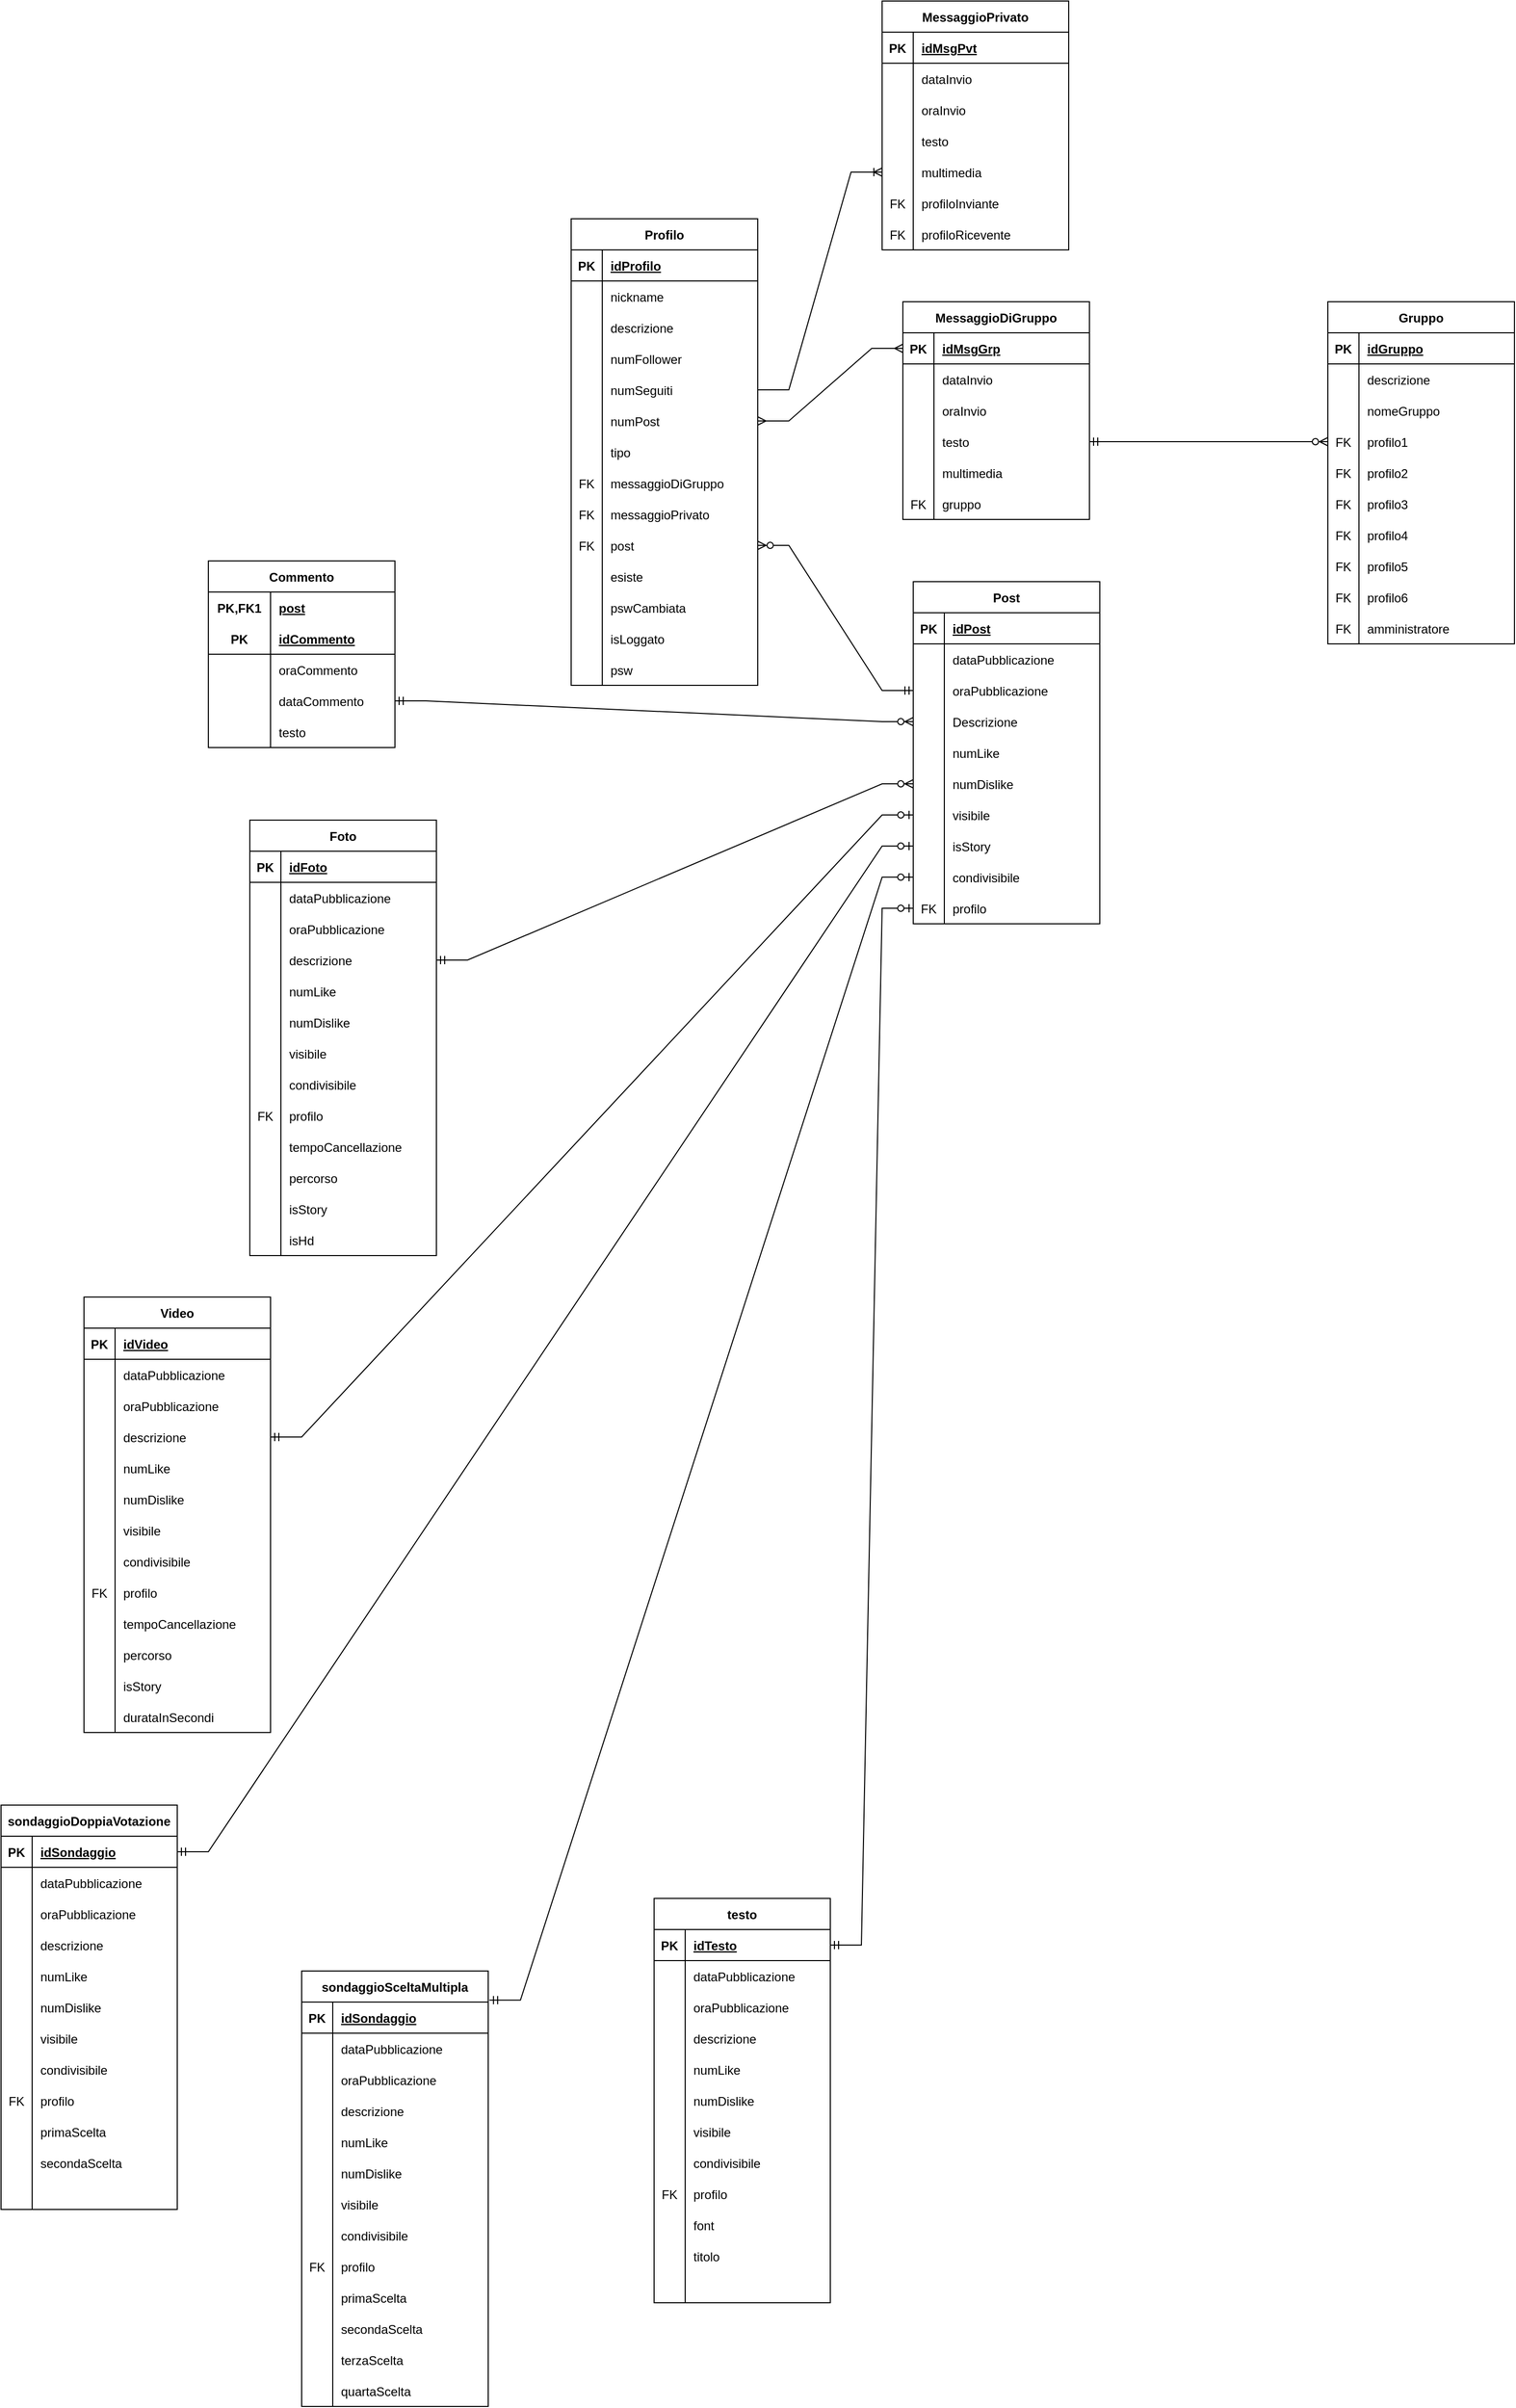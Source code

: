 <mxfile version="17.1.2" type="google"><diagram id="R2lEEEUBdFMjLlhIrx00" name="Page-1"><mxGraphModel grid="1" gridSize="10" guides="1" tooltips="1" connect="1" arrows="1" page="1" fold="1" pageScale="1" pageWidth="850" pageHeight="1100" math="0" shadow="0" extFonts="Permanent Marker^https://fonts.googleapis.com/css?family=Permanent+Marker"><root><mxCell id="0"/><mxCell id="1" parent="0"/><mxCell id="1tZQvjphctIQfs4leanS-47" value="Profilo" style="shape=table;startSize=30;container=1;collapsible=1;childLayout=tableLayout;fixedRows=1;rowLines=0;fontStyle=1;align=center;resizeLast=1;" parent="1" vertex="1"><mxGeometry x="-150" y="-510" width="180" height="450" as="geometry"/></mxCell><mxCell id="1tZQvjphctIQfs4leanS-48" value="" style="shape=tableRow;horizontal=0;startSize=0;swimlaneHead=0;swimlaneBody=0;fillColor=none;collapsible=0;dropTarget=0;points=[[0,0.5],[1,0.5]];portConstraint=eastwest;top=0;left=0;right=0;bottom=1;" parent="1tZQvjphctIQfs4leanS-47" vertex="1"><mxGeometry y="30" width="180" height="30" as="geometry"/></mxCell><mxCell id="1tZQvjphctIQfs4leanS-49" value="PK" style="shape=partialRectangle;connectable=0;fillColor=none;top=0;left=0;bottom=0;right=0;fontStyle=1;overflow=hidden;" parent="1tZQvjphctIQfs4leanS-48" vertex="1"><mxGeometry width="30" height="30" as="geometry"><mxRectangle width="30" height="30" as="alternateBounds"/></mxGeometry></mxCell><mxCell id="1tZQvjphctIQfs4leanS-50" value="idProfilo" style="shape=partialRectangle;connectable=0;fillColor=none;top=0;left=0;bottom=0;right=0;align=left;spacingLeft=6;fontStyle=5;overflow=hidden;" parent="1tZQvjphctIQfs4leanS-48" vertex="1"><mxGeometry x="30" width="150" height="30" as="geometry"><mxRectangle width="150" height="30" as="alternateBounds"/></mxGeometry></mxCell><mxCell id="1tZQvjphctIQfs4leanS-51" value="" style="shape=tableRow;horizontal=0;startSize=0;swimlaneHead=0;swimlaneBody=0;fillColor=none;collapsible=0;dropTarget=0;points=[[0,0.5],[1,0.5]];portConstraint=eastwest;top=0;left=0;right=0;bottom=0;" parent="1tZQvjphctIQfs4leanS-47" vertex="1"><mxGeometry y="60" width="180" height="30" as="geometry"/></mxCell><mxCell id="1tZQvjphctIQfs4leanS-52" value="" style="shape=partialRectangle;connectable=0;fillColor=none;top=0;left=0;bottom=0;right=0;editable=1;overflow=hidden;" parent="1tZQvjphctIQfs4leanS-51" vertex="1"><mxGeometry width="30" height="30" as="geometry"><mxRectangle width="30" height="30" as="alternateBounds"/></mxGeometry></mxCell><mxCell id="1tZQvjphctIQfs4leanS-53" value="nickname" style="shape=partialRectangle;connectable=0;fillColor=none;top=0;left=0;bottom=0;right=0;align=left;spacingLeft=6;overflow=hidden;" parent="1tZQvjphctIQfs4leanS-51" vertex="1"><mxGeometry x="30" width="150" height="30" as="geometry"><mxRectangle width="150" height="30" as="alternateBounds"/></mxGeometry></mxCell><mxCell id="1tZQvjphctIQfs4leanS-54" value="" style="shape=tableRow;horizontal=0;startSize=0;swimlaneHead=0;swimlaneBody=0;fillColor=none;collapsible=0;dropTarget=0;points=[[0,0.5],[1,0.5]];portConstraint=eastwest;top=0;left=0;right=0;bottom=0;" parent="1tZQvjphctIQfs4leanS-47" vertex="1"><mxGeometry y="90" width="180" height="30" as="geometry"/></mxCell><mxCell id="1tZQvjphctIQfs4leanS-55" value="" style="shape=partialRectangle;connectable=0;fillColor=none;top=0;left=0;bottom=0;right=0;editable=1;overflow=hidden;" parent="1tZQvjphctIQfs4leanS-54" vertex="1"><mxGeometry width="30" height="30" as="geometry"><mxRectangle width="30" height="30" as="alternateBounds"/></mxGeometry></mxCell><mxCell id="1tZQvjphctIQfs4leanS-56" value="descrizione" style="shape=partialRectangle;connectable=0;fillColor=none;top=0;left=0;bottom=0;right=0;align=left;spacingLeft=6;overflow=hidden;" parent="1tZQvjphctIQfs4leanS-54" vertex="1"><mxGeometry x="30" width="150" height="30" as="geometry"><mxRectangle width="150" height="30" as="alternateBounds"/></mxGeometry></mxCell><mxCell id="1tZQvjphctIQfs4leanS-57" value="" style="shape=tableRow;horizontal=0;startSize=0;swimlaneHead=0;swimlaneBody=0;fillColor=none;collapsible=0;dropTarget=0;points=[[0,0.5],[1,0.5]];portConstraint=eastwest;top=0;left=0;right=0;bottom=0;" parent="1tZQvjphctIQfs4leanS-47" vertex="1"><mxGeometry y="120" width="180" height="30" as="geometry"/></mxCell><mxCell id="1tZQvjphctIQfs4leanS-58" value="" style="shape=partialRectangle;connectable=0;fillColor=none;top=0;left=0;bottom=0;right=0;editable=1;overflow=hidden;" parent="1tZQvjphctIQfs4leanS-57" vertex="1"><mxGeometry width="30" height="30" as="geometry"><mxRectangle width="30" height="30" as="alternateBounds"/></mxGeometry></mxCell><mxCell id="1tZQvjphctIQfs4leanS-59" value="numFollower" style="shape=partialRectangle;connectable=0;fillColor=none;top=0;left=0;bottom=0;right=0;align=left;spacingLeft=6;overflow=hidden;" parent="1tZQvjphctIQfs4leanS-57" vertex="1"><mxGeometry x="30" width="150" height="30" as="geometry"><mxRectangle width="150" height="30" as="alternateBounds"/></mxGeometry></mxCell><mxCell id="1tZQvjphctIQfs4leanS-60" value="" style="shape=tableRow;horizontal=0;startSize=0;swimlaneHead=0;swimlaneBody=0;fillColor=none;collapsible=0;dropTarget=0;points=[[0,0.5],[1,0.5]];portConstraint=eastwest;top=0;left=0;right=0;bottom=0;" parent="1tZQvjphctIQfs4leanS-47" vertex="1"><mxGeometry y="150" width="180" height="30" as="geometry"/></mxCell><mxCell id="1tZQvjphctIQfs4leanS-61" value="" style="shape=partialRectangle;connectable=0;fillColor=none;top=0;left=0;bottom=0;right=0;editable=1;overflow=hidden;" parent="1tZQvjphctIQfs4leanS-60" vertex="1"><mxGeometry width="30" height="30" as="geometry"><mxRectangle width="30" height="30" as="alternateBounds"/></mxGeometry></mxCell><mxCell id="1tZQvjphctIQfs4leanS-62" value="numSeguiti" style="shape=partialRectangle;connectable=0;fillColor=none;top=0;left=0;bottom=0;right=0;align=left;spacingLeft=6;overflow=hidden;" parent="1tZQvjphctIQfs4leanS-60" vertex="1"><mxGeometry x="30" width="150" height="30" as="geometry"><mxRectangle width="150" height="30" as="alternateBounds"/></mxGeometry></mxCell><mxCell id="1tZQvjphctIQfs4leanS-79" value="" style="shape=tableRow;horizontal=0;startSize=0;swimlaneHead=0;swimlaneBody=0;fillColor=none;collapsible=0;dropTarget=0;points=[[0,0.5],[1,0.5]];portConstraint=eastwest;top=0;left=0;right=0;bottom=0;" parent="1tZQvjphctIQfs4leanS-47" vertex="1"><mxGeometry y="180" width="180" height="30" as="geometry"/></mxCell><mxCell id="1tZQvjphctIQfs4leanS-80" value="" style="shape=partialRectangle;connectable=0;fillColor=none;top=0;left=0;bottom=0;right=0;editable=1;overflow=hidden;" parent="1tZQvjphctIQfs4leanS-79" vertex="1"><mxGeometry width="30" height="30" as="geometry"><mxRectangle width="30" height="30" as="alternateBounds"/></mxGeometry></mxCell><mxCell id="1tZQvjphctIQfs4leanS-81" value="numPost" style="shape=partialRectangle;connectable=0;fillColor=none;top=0;left=0;bottom=0;right=0;align=left;spacingLeft=6;overflow=hidden;" parent="1tZQvjphctIQfs4leanS-79" vertex="1"><mxGeometry x="30" width="150" height="30" as="geometry"><mxRectangle width="150" height="30" as="alternateBounds"/></mxGeometry></mxCell><mxCell id="1tZQvjphctIQfs4leanS-82" value="" style="shape=tableRow;horizontal=0;startSize=0;swimlaneHead=0;swimlaneBody=0;fillColor=none;collapsible=0;dropTarget=0;points=[[0,0.5],[1,0.5]];portConstraint=eastwest;top=0;left=0;right=0;bottom=0;" parent="1tZQvjphctIQfs4leanS-47" vertex="1"><mxGeometry y="210" width="180" height="30" as="geometry"/></mxCell><mxCell id="1tZQvjphctIQfs4leanS-83" value="" style="shape=partialRectangle;connectable=0;fillColor=none;top=0;left=0;bottom=0;right=0;editable=1;overflow=hidden;" parent="1tZQvjphctIQfs4leanS-82" vertex="1"><mxGeometry width="30" height="30" as="geometry"><mxRectangle width="30" height="30" as="alternateBounds"/></mxGeometry></mxCell><mxCell id="1tZQvjphctIQfs4leanS-84" value="tipo" style="shape=partialRectangle;connectable=0;fillColor=none;top=0;left=0;bottom=0;right=0;align=left;spacingLeft=6;overflow=hidden;" parent="1tZQvjphctIQfs4leanS-82" vertex="1"><mxGeometry x="30" width="150" height="30" as="geometry"><mxRectangle width="150" height="30" as="alternateBounds"/></mxGeometry></mxCell><mxCell id="1tZQvjphctIQfs4leanS-85" value="" style="shape=tableRow;horizontal=0;startSize=0;swimlaneHead=0;swimlaneBody=0;fillColor=none;collapsible=0;dropTarget=0;points=[[0,0.5],[1,0.5]];portConstraint=eastwest;top=0;left=0;right=0;bottom=0;" parent="1tZQvjphctIQfs4leanS-47" vertex="1"><mxGeometry y="240" width="180" height="30" as="geometry"/></mxCell><mxCell id="1tZQvjphctIQfs4leanS-86" value="FK" style="shape=partialRectangle;connectable=0;fillColor=none;top=0;left=0;bottom=0;right=0;editable=1;overflow=hidden;" parent="1tZQvjphctIQfs4leanS-85" vertex="1"><mxGeometry width="30" height="30" as="geometry"><mxRectangle width="30" height="30" as="alternateBounds"/></mxGeometry></mxCell><mxCell id="1tZQvjphctIQfs4leanS-87" value="messaggioDiGruppo" style="shape=partialRectangle;connectable=0;fillColor=none;top=0;left=0;bottom=0;right=0;align=left;spacingLeft=6;overflow=hidden;" parent="1tZQvjphctIQfs4leanS-85" vertex="1"><mxGeometry x="30" width="150" height="30" as="geometry"><mxRectangle width="150" height="30" as="alternateBounds"/></mxGeometry></mxCell><mxCell id="1tZQvjphctIQfs4leanS-88" value="" style="shape=tableRow;horizontal=0;startSize=0;swimlaneHead=0;swimlaneBody=0;fillColor=none;collapsible=0;dropTarget=0;points=[[0,0.5],[1,0.5]];portConstraint=eastwest;top=0;left=0;right=0;bottom=0;" parent="1tZQvjphctIQfs4leanS-47" vertex="1"><mxGeometry y="270" width="180" height="30" as="geometry"/></mxCell><mxCell id="1tZQvjphctIQfs4leanS-89" value="FK" style="shape=partialRectangle;connectable=0;fillColor=none;top=0;left=0;bottom=0;right=0;editable=1;overflow=hidden;" parent="1tZQvjphctIQfs4leanS-88" vertex="1"><mxGeometry width="30" height="30" as="geometry"><mxRectangle width="30" height="30" as="alternateBounds"/></mxGeometry></mxCell><mxCell id="1tZQvjphctIQfs4leanS-90" value="messaggioPrivato" style="shape=partialRectangle;connectable=0;fillColor=none;top=0;left=0;bottom=0;right=0;align=left;spacingLeft=6;overflow=hidden;" parent="1tZQvjphctIQfs4leanS-88" vertex="1"><mxGeometry x="30" width="150" height="30" as="geometry"><mxRectangle width="150" height="30" as="alternateBounds"/></mxGeometry></mxCell><mxCell id="1tZQvjphctIQfs4leanS-91" value="" style="shape=tableRow;horizontal=0;startSize=0;swimlaneHead=0;swimlaneBody=0;fillColor=none;collapsible=0;dropTarget=0;points=[[0,0.5],[1,0.5]];portConstraint=eastwest;top=0;left=0;right=0;bottom=0;" parent="1tZQvjphctIQfs4leanS-47" vertex="1"><mxGeometry y="300" width="180" height="30" as="geometry"/></mxCell><mxCell id="1tZQvjphctIQfs4leanS-92" value="FK" style="shape=partialRectangle;connectable=0;fillColor=none;top=0;left=0;bottom=0;right=0;editable=1;overflow=hidden;" parent="1tZQvjphctIQfs4leanS-91" vertex="1"><mxGeometry width="30" height="30" as="geometry"><mxRectangle width="30" height="30" as="alternateBounds"/></mxGeometry></mxCell><mxCell id="1tZQvjphctIQfs4leanS-93" value="post" style="shape=partialRectangle;connectable=0;fillColor=none;top=0;left=0;bottom=0;right=0;align=left;spacingLeft=6;overflow=hidden;" parent="1tZQvjphctIQfs4leanS-91" vertex="1"><mxGeometry x="30" width="150" height="30" as="geometry"><mxRectangle width="150" height="30" as="alternateBounds"/></mxGeometry></mxCell><mxCell id="1tZQvjphctIQfs4leanS-94" value="" style="shape=tableRow;horizontal=0;startSize=0;swimlaneHead=0;swimlaneBody=0;fillColor=none;collapsible=0;dropTarget=0;points=[[0,0.5],[1,0.5]];portConstraint=eastwest;top=0;left=0;right=0;bottom=0;" parent="1tZQvjphctIQfs4leanS-47" vertex="1"><mxGeometry y="330" width="180" height="30" as="geometry"/></mxCell><mxCell id="1tZQvjphctIQfs4leanS-95" value="" style="shape=partialRectangle;connectable=0;fillColor=none;top=0;left=0;bottom=0;right=0;editable=1;overflow=hidden;" parent="1tZQvjphctIQfs4leanS-94" vertex="1"><mxGeometry width="30" height="30" as="geometry"><mxRectangle width="30" height="30" as="alternateBounds"/></mxGeometry></mxCell><mxCell id="1tZQvjphctIQfs4leanS-96" value="esiste" style="shape=partialRectangle;connectable=0;fillColor=none;top=0;left=0;bottom=0;right=0;align=left;spacingLeft=6;overflow=hidden;" parent="1tZQvjphctIQfs4leanS-94" vertex="1"><mxGeometry x="30" width="150" height="30" as="geometry"><mxRectangle width="150" height="30" as="alternateBounds"/></mxGeometry></mxCell><mxCell id="RXKKbHUp5k1XSCTqY4zI-222" value="" style="shape=tableRow;horizontal=0;startSize=0;swimlaneHead=0;swimlaneBody=0;fillColor=none;collapsible=0;dropTarget=0;points=[[0,0.5],[1,0.5]];portConstraint=eastwest;top=0;left=0;right=0;bottom=0;" vertex="1" parent="1tZQvjphctIQfs4leanS-47"><mxGeometry y="360" width="180" height="30" as="geometry"/></mxCell><mxCell id="RXKKbHUp5k1XSCTqY4zI-223" value="" style="shape=partialRectangle;connectable=0;fillColor=none;top=0;left=0;bottom=0;right=0;editable=1;overflow=hidden;" vertex="1" parent="RXKKbHUp5k1XSCTqY4zI-222"><mxGeometry width="30" height="30" as="geometry"><mxRectangle width="30" height="30" as="alternateBounds"/></mxGeometry></mxCell><mxCell id="RXKKbHUp5k1XSCTqY4zI-224" value="pswCambiata" style="shape=partialRectangle;connectable=0;fillColor=none;top=0;left=0;bottom=0;right=0;align=left;spacingLeft=6;overflow=hidden;" vertex="1" parent="RXKKbHUp5k1XSCTqY4zI-222"><mxGeometry x="30" width="150" height="30" as="geometry"><mxRectangle width="150" height="30" as="alternateBounds"/></mxGeometry></mxCell><mxCell id="RXKKbHUp5k1XSCTqY4zI-225" value="" style="shape=tableRow;horizontal=0;startSize=0;swimlaneHead=0;swimlaneBody=0;fillColor=none;collapsible=0;dropTarget=0;points=[[0,0.5],[1,0.5]];portConstraint=eastwest;top=0;left=0;right=0;bottom=0;" vertex="1" parent="1tZQvjphctIQfs4leanS-47"><mxGeometry y="390" width="180" height="30" as="geometry"/></mxCell><mxCell id="RXKKbHUp5k1XSCTqY4zI-226" value="" style="shape=partialRectangle;connectable=0;fillColor=none;top=0;left=0;bottom=0;right=0;editable=1;overflow=hidden;" vertex="1" parent="RXKKbHUp5k1XSCTqY4zI-225"><mxGeometry width="30" height="30" as="geometry"><mxRectangle width="30" height="30" as="alternateBounds"/></mxGeometry></mxCell><mxCell id="RXKKbHUp5k1XSCTqY4zI-227" value="isLoggato" style="shape=partialRectangle;connectable=0;fillColor=none;top=0;left=0;bottom=0;right=0;align=left;spacingLeft=6;overflow=hidden;" vertex="1" parent="RXKKbHUp5k1XSCTqY4zI-225"><mxGeometry x="30" width="150" height="30" as="geometry"><mxRectangle width="150" height="30" as="alternateBounds"/></mxGeometry></mxCell><mxCell id="RXKKbHUp5k1XSCTqY4zI-228" value="" style="shape=tableRow;horizontal=0;startSize=0;swimlaneHead=0;swimlaneBody=0;fillColor=none;collapsible=0;dropTarget=0;points=[[0,0.5],[1,0.5]];portConstraint=eastwest;top=0;left=0;right=0;bottom=0;" vertex="1" parent="1tZQvjphctIQfs4leanS-47"><mxGeometry y="420" width="180" height="30" as="geometry"/></mxCell><mxCell id="RXKKbHUp5k1XSCTqY4zI-229" value="" style="shape=partialRectangle;connectable=0;fillColor=none;top=0;left=0;bottom=0;right=0;editable=1;overflow=hidden;" vertex="1" parent="RXKKbHUp5k1XSCTqY4zI-228"><mxGeometry width="30" height="30" as="geometry"><mxRectangle width="30" height="30" as="alternateBounds"/></mxGeometry></mxCell><mxCell id="RXKKbHUp5k1XSCTqY4zI-230" value="psw" style="shape=partialRectangle;connectable=0;fillColor=none;top=0;left=0;bottom=0;right=0;align=left;spacingLeft=6;overflow=hidden;" vertex="1" parent="RXKKbHUp5k1XSCTqY4zI-228"><mxGeometry x="30" width="150" height="30" as="geometry"><mxRectangle width="150" height="30" as="alternateBounds"/></mxGeometry></mxCell><mxCell id="1tZQvjphctIQfs4leanS-131" value="MessaggioPrivato" style="shape=table;startSize=30;container=1;collapsible=1;childLayout=tableLayout;fixedRows=1;rowLines=0;fontStyle=1;align=center;resizeLast=1;" parent="1" vertex="1"><mxGeometry x="150" y="-720" width="180" height="240" as="geometry"/></mxCell><mxCell id="1tZQvjphctIQfs4leanS-132" value="" style="shape=tableRow;horizontal=0;startSize=0;swimlaneHead=0;swimlaneBody=0;fillColor=none;collapsible=0;dropTarget=0;points=[[0,0.5],[1,0.5]];portConstraint=eastwest;top=0;left=0;right=0;bottom=1;" parent="1tZQvjphctIQfs4leanS-131" vertex="1"><mxGeometry y="30" width="180" height="30" as="geometry"/></mxCell><mxCell id="1tZQvjphctIQfs4leanS-133" value="PK" style="shape=partialRectangle;connectable=0;fillColor=none;top=0;left=0;bottom=0;right=0;fontStyle=1;overflow=hidden;" parent="1tZQvjphctIQfs4leanS-132" vertex="1"><mxGeometry width="30" height="30" as="geometry"><mxRectangle width="30" height="30" as="alternateBounds"/></mxGeometry></mxCell><mxCell id="1tZQvjphctIQfs4leanS-134" value="idMsgPvt" style="shape=partialRectangle;connectable=0;fillColor=none;top=0;left=0;bottom=0;right=0;align=left;spacingLeft=6;fontStyle=5;overflow=hidden;" parent="1tZQvjphctIQfs4leanS-132" vertex="1"><mxGeometry x="30" width="150" height="30" as="geometry"><mxRectangle width="150" height="30" as="alternateBounds"/></mxGeometry></mxCell><mxCell id="1tZQvjphctIQfs4leanS-135" value="" style="shape=tableRow;horizontal=0;startSize=0;swimlaneHead=0;swimlaneBody=0;fillColor=none;collapsible=0;dropTarget=0;points=[[0,0.5],[1,0.5]];portConstraint=eastwest;top=0;left=0;right=0;bottom=0;" parent="1tZQvjphctIQfs4leanS-131" vertex="1"><mxGeometry y="60" width="180" height="30" as="geometry"/></mxCell><mxCell id="1tZQvjphctIQfs4leanS-136" value="" style="shape=partialRectangle;connectable=0;fillColor=none;top=0;left=0;bottom=0;right=0;editable=1;overflow=hidden;" parent="1tZQvjphctIQfs4leanS-135" vertex="1"><mxGeometry width="30" height="30" as="geometry"><mxRectangle width="30" height="30" as="alternateBounds"/></mxGeometry></mxCell><mxCell id="1tZQvjphctIQfs4leanS-137" value="dataInvio" style="shape=partialRectangle;connectable=0;fillColor=none;top=0;left=0;bottom=0;right=0;align=left;spacingLeft=6;overflow=hidden;" parent="1tZQvjphctIQfs4leanS-135" vertex="1"><mxGeometry x="30" width="150" height="30" as="geometry"><mxRectangle width="150" height="30" as="alternateBounds"/></mxGeometry></mxCell><mxCell id="1tZQvjphctIQfs4leanS-138" value="" style="shape=tableRow;horizontal=0;startSize=0;swimlaneHead=0;swimlaneBody=0;fillColor=none;collapsible=0;dropTarget=0;points=[[0,0.5],[1,0.5]];portConstraint=eastwest;top=0;left=0;right=0;bottom=0;" parent="1tZQvjphctIQfs4leanS-131" vertex="1"><mxGeometry y="90" width="180" height="30" as="geometry"/></mxCell><mxCell id="1tZQvjphctIQfs4leanS-139" value="" style="shape=partialRectangle;connectable=0;fillColor=none;top=0;left=0;bottom=0;right=0;editable=1;overflow=hidden;" parent="1tZQvjphctIQfs4leanS-138" vertex="1"><mxGeometry width="30" height="30" as="geometry"><mxRectangle width="30" height="30" as="alternateBounds"/></mxGeometry></mxCell><mxCell id="1tZQvjphctIQfs4leanS-140" value="oraInvio" style="shape=partialRectangle;connectable=0;fillColor=none;top=0;left=0;bottom=0;right=0;align=left;spacingLeft=6;overflow=hidden;" parent="1tZQvjphctIQfs4leanS-138" vertex="1"><mxGeometry x="30" width="150" height="30" as="geometry"><mxRectangle width="150" height="30" as="alternateBounds"/></mxGeometry></mxCell><mxCell id="1tZQvjphctIQfs4leanS-141" value="" style="shape=tableRow;horizontal=0;startSize=0;swimlaneHead=0;swimlaneBody=0;fillColor=none;collapsible=0;dropTarget=0;points=[[0,0.5],[1,0.5]];portConstraint=eastwest;top=0;left=0;right=0;bottom=0;" parent="1tZQvjphctIQfs4leanS-131" vertex="1"><mxGeometry y="120" width="180" height="30" as="geometry"/></mxCell><mxCell id="1tZQvjphctIQfs4leanS-142" value="" style="shape=partialRectangle;connectable=0;fillColor=none;top=0;left=0;bottom=0;right=0;editable=1;overflow=hidden;" parent="1tZQvjphctIQfs4leanS-141" vertex="1"><mxGeometry width="30" height="30" as="geometry"><mxRectangle width="30" height="30" as="alternateBounds"/></mxGeometry></mxCell><mxCell id="1tZQvjphctIQfs4leanS-143" value="testo" style="shape=partialRectangle;connectable=0;fillColor=none;top=0;left=0;bottom=0;right=0;align=left;spacingLeft=6;overflow=hidden;" parent="1tZQvjphctIQfs4leanS-141" vertex="1"><mxGeometry x="30" width="150" height="30" as="geometry"><mxRectangle width="150" height="30" as="alternateBounds"/></mxGeometry></mxCell><mxCell id="1tZQvjphctIQfs4leanS-144" value="" style="shape=tableRow;horizontal=0;startSize=0;swimlaneHead=0;swimlaneBody=0;fillColor=none;collapsible=0;dropTarget=0;points=[[0,0.5],[1,0.5]];portConstraint=eastwest;top=0;left=0;right=0;bottom=0;" parent="1tZQvjphctIQfs4leanS-131" vertex="1"><mxGeometry y="150" width="180" height="30" as="geometry"/></mxCell><mxCell id="1tZQvjphctIQfs4leanS-145" value="" style="shape=partialRectangle;connectable=0;fillColor=none;top=0;left=0;bottom=0;right=0;editable=1;overflow=hidden;" parent="1tZQvjphctIQfs4leanS-144" vertex="1"><mxGeometry width="30" height="30" as="geometry"><mxRectangle width="30" height="30" as="alternateBounds"/></mxGeometry></mxCell><mxCell id="1tZQvjphctIQfs4leanS-146" value="multimedia" style="shape=partialRectangle;connectable=0;fillColor=none;top=0;left=0;bottom=0;right=0;align=left;spacingLeft=6;overflow=hidden;" parent="1tZQvjphctIQfs4leanS-144" vertex="1"><mxGeometry x="30" width="150" height="30" as="geometry"><mxRectangle width="150" height="30" as="alternateBounds"/></mxGeometry></mxCell><mxCell id="1tZQvjphctIQfs4leanS-147" value="" style="shape=tableRow;horizontal=0;startSize=0;swimlaneHead=0;swimlaneBody=0;fillColor=none;collapsible=0;dropTarget=0;points=[[0,0.5],[1,0.5]];portConstraint=eastwest;top=0;left=0;right=0;bottom=0;" parent="1tZQvjphctIQfs4leanS-131" vertex="1"><mxGeometry y="180" width="180" height="30" as="geometry"/></mxCell><mxCell id="1tZQvjphctIQfs4leanS-148" value="FK" style="shape=partialRectangle;connectable=0;fillColor=none;top=0;left=0;bottom=0;right=0;editable=1;overflow=hidden;" parent="1tZQvjphctIQfs4leanS-147" vertex="1"><mxGeometry width="30" height="30" as="geometry"><mxRectangle width="30" height="30" as="alternateBounds"/></mxGeometry></mxCell><mxCell id="1tZQvjphctIQfs4leanS-149" value="profiloInviante" style="shape=partialRectangle;connectable=0;fillColor=none;top=0;left=0;bottom=0;right=0;align=left;spacingLeft=6;overflow=hidden;" parent="1tZQvjphctIQfs4leanS-147" vertex="1"><mxGeometry x="30" width="150" height="30" as="geometry"><mxRectangle width="150" height="30" as="alternateBounds"/></mxGeometry></mxCell><mxCell id="1tZQvjphctIQfs4leanS-150" value="" style="shape=tableRow;horizontal=0;startSize=0;swimlaneHead=0;swimlaneBody=0;fillColor=none;collapsible=0;dropTarget=0;points=[[0,0.5],[1,0.5]];portConstraint=eastwest;top=0;left=0;right=0;bottom=0;" parent="1tZQvjphctIQfs4leanS-131" vertex="1"><mxGeometry y="210" width="180" height="30" as="geometry"/></mxCell><mxCell id="1tZQvjphctIQfs4leanS-151" value="FK" style="shape=partialRectangle;connectable=0;fillColor=none;top=0;left=0;bottom=0;right=0;editable=1;overflow=hidden;" parent="1tZQvjphctIQfs4leanS-150" vertex="1"><mxGeometry width="30" height="30" as="geometry"><mxRectangle width="30" height="30" as="alternateBounds"/></mxGeometry></mxCell><mxCell id="1tZQvjphctIQfs4leanS-152" value="profiloRicevente" style="shape=partialRectangle;connectable=0;fillColor=none;top=0;left=0;bottom=0;right=0;align=left;spacingLeft=6;overflow=hidden;" parent="1tZQvjphctIQfs4leanS-150" vertex="1"><mxGeometry x="30" width="150" height="30" as="geometry"><mxRectangle width="150" height="30" as="alternateBounds"/></mxGeometry></mxCell><mxCell id="1tZQvjphctIQfs4leanS-153" value="" style="edgeStyle=entityRelationEdgeStyle;fontSize=12;html=1;endArrow=ERoneToMany;rounded=0;exitX=1;exitY=0.5;exitDx=0;exitDy=0;entryX=0;entryY=0.5;entryDx=0;entryDy=0;" parent="1" source="1tZQvjphctIQfs4leanS-60" target="1tZQvjphctIQfs4leanS-144" edge="1"><mxGeometry width="100" height="100" relative="1" as="geometry"><mxPoint x="240" y="-320" as="sourcePoint"/><mxPoint x="340" y="-420" as="targetPoint"/></mxGeometry></mxCell><mxCell id="1tZQvjphctIQfs4leanS-154" value="MessaggioDiGruppo" style="shape=table;startSize=30;container=1;collapsible=1;childLayout=tableLayout;fixedRows=1;rowLines=0;fontStyle=1;align=center;resizeLast=1;" parent="1" vertex="1"><mxGeometry x="170" y="-430" width="180" height="210" as="geometry"/></mxCell><mxCell id="1tZQvjphctIQfs4leanS-155" value="" style="shape=tableRow;horizontal=0;startSize=0;swimlaneHead=0;swimlaneBody=0;fillColor=none;collapsible=0;dropTarget=0;points=[[0,0.5],[1,0.5]];portConstraint=eastwest;top=0;left=0;right=0;bottom=1;" parent="1tZQvjphctIQfs4leanS-154" vertex="1"><mxGeometry y="30" width="180" height="30" as="geometry"/></mxCell><mxCell id="1tZQvjphctIQfs4leanS-156" value="PK" style="shape=partialRectangle;connectable=0;fillColor=none;top=0;left=0;bottom=0;right=0;fontStyle=1;overflow=hidden;" parent="1tZQvjphctIQfs4leanS-155" vertex="1"><mxGeometry width="30" height="30" as="geometry"><mxRectangle width="30" height="30" as="alternateBounds"/></mxGeometry></mxCell><mxCell id="1tZQvjphctIQfs4leanS-157" value="idMsgGrp" style="shape=partialRectangle;connectable=0;fillColor=none;top=0;left=0;bottom=0;right=0;align=left;spacingLeft=6;fontStyle=5;overflow=hidden;" parent="1tZQvjphctIQfs4leanS-155" vertex="1"><mxGeometry x="30" width="150" height="30" as="geometry"><mxRectangle width="150" height="30" as="alternateBounds"/></mxGeometry></mxCell><mxCell id="1tZQvjphctIQfs4leanS-158" value="" style="shape=tableRow;horizontal=0;startSize=0;swimlaneHead=0;swimlaneBody=0;fillColor=none;collapsible=0;dropTarget=0;points=[[0,0.5],[1,0.5]];portConstraint=eastwest;top=0;left=0;right=0;bottom=0;" parent="1tZQvjphctIQfs4leanS-154" vertex="1"><mxGeometry y="60" width="180" height="30" as="geometry"/></mxCell><mxCell id="1tZQvjphctIQfs4leanS-159" value="" style="shape=partialRectangle;connectable=0;fillColor=none;top=0;left=0;bottom=0;right=0;editable=1;overflow=hidden;" parent="1tZQvjphctIQfs4leanS-158" vertex="1"><mxGeometry width="30" height="30" as="geometry"><mxRectangle width="30" height="30" as="alternateBounds"/></mxGeometry></mxCell><mxCell id="1tZQvjphctIQfs4leanS-160" value="dataInvio" style="shape=partialRectangle;connectable=0;fillColor=none;top=0;left=0;bottom=0;right=0;align=left;spacingLeft=6;overflow=hidden;" parent="1tZQvjphctIQfs4leanS-158" vertex="1"><mxGeometry x="30" width="150" height="30" as="geometry"><mxRectangle width="150" height="30" as="alternateBounds"/></mxGeometry></mxCell><mxCell id="1tZQvjphctIQfs4leanS-161" value="" style="shape=tableRow;horizontal=0;startSize=0;swimlaneHead=0;swimlaneBody=0;fillColor=none;collapsible=0;dropTarget=0;points=[[0,0.5],[1,0.5]];portConstraint=eastwest;top=0;left=0;right=0;bottom=0;" parent="1tZQvjphctIQfs4leanS-154" vertex="1"><mxGeometry y="90" width="180" height="30" as="geometry"/></mxCell><mxCell id="1tZQvjphctIQfs4leanS-162" value="" style="shape=partialRectangle;connectable=0;fillColor=none;top=0;left=0;bottom=0;right=0;editable=1;overflow=hidden;" parent="1tZQvjphctIQfs4leanS-161" vertex="1"><mxGeometry width="30" height="30" as="geometry"><mxRectangle width="30" height="30" as="alternateBounds"/></mxGeometry></mxCell><mxCell id="1tZQvjphctIQfs4leanS-163" value="oraInvio" style="shape=partialRectangle;connectable=0;fillColor=none;top=0;left=0;bottom=0;right=0;align=left;spacingLeft=6;overflow=hidden;" parent="1tZQvjphctIQfs4leanS-161" vertex="1"><mxGeometry x="30" width="150" height="30" as="geometry"><mxRectangle width="150" height="30" as="alternateBounds"/></mxGeometry></mxCell><mxCell id="1tZQvjphctIQfs4leanS-164" value="" style="shape=tableRow;horizontal=0;startSize=0;swimlaneHead=0;swimlaneBody=0;fillColor=none;collapsible=0;dropTarget=0;points=[[0,0.5],[1,0.5]];portConstraint=eastwest;top=0;left=0;right=0;bottom=0;" parent="1tZQvjphctIQfs4leanS-154" vertex="1"><mxGeometry y="120" width="180" height="30" as="geometry"/></mxCell><mxCell id="1tZQvjphctIQfs4leanS-165" value="" style="shape=partialRectangle;connectable=0;fillColor=none;top=0;left=0;bottom=0;right=0;editable=1;overflow=hidden;" parent="1tZQvjphctIQfs4leanS-164" vertex="1"><mxGeometry width="30" height="30" as="geometry"><mxRectangle width="30" height="30" as="alternateBounds"/></mxGeometry></mxCell><mxCell id="1tZQvjphctIQfs4leanS-166" value="testo" style="shape=partialRectangle;connectable=0;fillColor=none;top=0;left=0;bottom=0;right=0;align=left;spacingLeft=6;overflow=hidden;" parent="1tZQvjphctIQfs4leanS-164" vertex="1"><mxGeometry x="30" width="150" height="30" as="geometry"><mxRectangle width="150" height="30" as="alternateBounds"/></mxGeometry></mxCell><mxCell id="1tZQvjphctIQfs4leanS-167" value="" style="shape=tableRow;horizontal=0;startSize=0;swimlaneHead=0;swimlaneBody=0;fillColor=none;collapsible=0;dropTarget=0;points=[[0,0.5],[1,0.5]];portConstraint=eastwest;top=0;left=0;right=0;bottom=0;" parent="1tZQvjphctIQfs4leanS-154" vertex="1"><mxGeometry y="150" width="180" height="30" as="geometry"/></mxCell><mxCell id="1tZQvjphctIQfs4leanS-168" value="" style="shape=partialRectangle;connectable=0;fillColor=none;top=0;left=0;bottom=0;right=0;editable=1;overflow=hidden;" parent="1tZQvjphctIQfs4leanS-167" vertex="1"><mxGeometry width="30" height="30" as="geometry"><mxRectangle width="30" height="30" as="alternateBounds"/></mxGeometry></mxCell><mxCell id="1tZQvjphctIQfs4leanS-169" value="multimedia" style="shape=partialRectangle;connectable=0;fillColor=none;top=0;left=0;bottom=0;right=0;align=left;spacingLeft=6;overflow=hidden;" parent="1tZQvjphctIQfs4leanS-167" vertex="1"><mxGeometry x="30" width="150" height="30" as="geometry"><mxRectangle width="150" height="30" as="alternateBounds"/></mxGeometry></mxCell><mxCell id="1tZQvjphctIQfs4leanS-170" value="" style="shape=tableRow;horizontal=0;startSize=0;swimlaneHead=0;swimlaneBody=0;fillColor=none;collapsible=0;dropTarget=0;points=[[0,0.5],[1,0.5]];portConstraint=eastwest;top=0;left=0;right=0;bottom=0;" parent="1tZQvjphctIQfs4leanS-154" vertex="1"><mxGeometry y="180" width="180" height="30" as="geometry"/></mxCell><mxCell id="1tZQvjphctIQfs4leanS-171" value="FK" style="shape=partialRectangle;connectable=0;fillColor=none;top=0;left=0;bottom=0;right=0;editable=1;overflow=hidden;" parent="1tZQvjphctIQfs4leanS-170" vertex="1"><mxGeometry width="30" height="30" as="geometry"><mxRectangle width="30" height="30" as="alternateBounds"/></mxGeometry></mxCell><mxCell id="1tZQvjphctIQfs4leanS-172" value="gruppo" style="shape=partialRectangle;connectable=0;fillColor=none;top=0;left=0;bottom=0;right=0;align=left;spacingLeft=6;overflow=hidden;" parent="1tZQvjphctIQfs4leanS-170" vertex="1"><mxGeometry x="30" width="150" height="30" as="geometry"><mxRectangle width="150" height="30" as="alternateBounds"/></mxGeometry></mxCell><mxCell id="1tZQvjphctIQfs4leanS-173" value="" style="edgeStyle=entityRelationEdgeStyle;fontSize=12;html=1;endArrow=ERmany;startArrow=ERmany;rounded=0;exitX=1;exitY=0.5;exitDx=0;exitDy=0;entryX=0;entryY=0.5;entryDx=0;entryDy=0;" parent="1" source="1tZQvjphctIQfs4leanS-79" target="1tZQvjphctIQfs4leanS-155" edge="1"><mxGeometry width="100" height="100" relative="1" as="geometry"><mxPoint x="190" y="-280" as="sourcePoint"/><mxPoint x="290" y="-380" as="targetPoint"/></mxGeometry></mxCell><mxCell id="1tZQvjphctIQfs4leanS-174" value="Gruppo" style="shape=table;startSize=30;container=1;collapsible=1;childLayout=tableLayout;fixedRows=1;rowLines=0;fontStyle=1;align=center;resizeLast=1;" parent="1" vertex="1"><mxGeometry x="580" y="-430" width="180" height="330" as="geometry"/></mxCell><mxCell id="1tZQvjphctIQfs4leanS-175" value="" style="shape=tableRow;horizontal=0;startSize=0;swimlaneHead=0;swimlaneBody=0;fillColor=none;collapsible=0;dropTarget=0;points=[[0,0.5],[1,0.5]];portConstraint=eastwest;top=0;left=0;right=0;bottom=1;" parent="1tZQvjphctIQfs4leanS-174" vertex="1"><mxGeometry y="30" width="180" height="30" as="geometry"/></mxCell><mxCell id="1tZQvjphctIQfs4leanS-176" value="PK" style="shape=partialRectangle;connectable=0;fillColor=none;top=0;left=0;bottom=0;right=0;fontStyle=1;overflow=hidden;" parent="1tZQvjphctIQfs4leanS-175" vertex="1"><mxGeometry width="30" height="30" as="geometry"><mxRectangle width="30" height="30" as="alternateBounds"/></mxGeometry></mxCell><mxCell id="1tZQvjphctIQfs4leanS-177" value="idGruppo" style="shape=partialRectangle;connectable=0;fillColor=none;top=0;left=0;bottom=0;right=0;align=left;spacingLeft=6;fontStyle=5;overflow=hidden;" parent="1tZQvjphctIQfs4leanS-175" vertex="1"><mxGeometry x="30" width="150" height="30" as="geometry"><mxRectangle width="150" height="30" as="alternateBounds"/></mxGeometry></mxCell><mxCell id="1tZQvjphctIQfs4leanS-178" value="" style="shape=tableRow;horizontal=0;startSize=0;swimlaneHead=0;swimlaneBody=0;fillColor=none;collapsible=0;dropTarget=0;points=[[0,0.5],[1,0.5]];portConstraint=eastwest;top=0;left=0;right=0;bottom=0;" parent="1tZQvjphctIQfs4leanS-174" vertex="1"><mxGeometry y="60" width="180" height="30" as="geometry"/></mxCell><mxCell id="1tZQvjphctIQfs4leanS-179" value="" style="shape=partialRectangle;connectable=0;fillColor=none;top=0;left=0;bottom=0;right=0;editable=1;overflow=hidden;" parent="1tZQvjphctIQfs4leanS-178" vertex="1"><mxGeometry width="30" height="30" as="geometry"><mxRectangle width="30" height="30" as="alternateBounds"/></mxGeometry></mxCell><mxCell id="1tZQvjphctIQfs4leanS-180" value="descrizione" style="shape=partialRectangle;connectable=0;fillColor=none;top=0;left=0;bottom=0;right=0;align=left;spacingLeft=6;overflow=hidden;" parent="1tZQvjphctIQfs4leanS-178" vertex="1"><mxGeometry x="30" width="150" height="30" as="geometry"><mxRectangle width="150" height="30" as="alternateBounds"/></mxGeometry></mxCell><mxCell id="1tZQvjphctIQfs4leanS-181" value="" style="shape=tableRow;horizontal=0;startSize=0;swimlaneHead=0;swimlaneBody=0;fillColor=none;collapsible=0;dropTarget=0;points=[[0,0.5],[1,0.5]];portConstraint=eastwest;top=0;left=0;right=0;bottom=0;" parent="1tZQvjphctIQfs4leanS-174" vertex="1"><mxGeometry y="90" width="180" height="30" as="geometry"/></mxCell><mxCell id="1tZQvjphctIQfs4leanS-182" value="" style="shape=partialRectangle;connectable=0;fillColor=none;top=0;left=0;bottom=0;right=0;editable=1;overflow=hidden;" parent="1tZQvjphctIQfs4leanS-181" vertex="1"><mxGeometry width="30" height="30" as="geometry"><mxRectangle width="30" height="30" as="alternateBounds"/></mxGeometry></mxCell><mxCell id="1tZQvjphctIQfs4leanS-183" value="nomeGruppo" style="shape=partialRectangle;connectable=0;fillColor=none;top=0;left=0;bottom=0;right=0;align=left;spacingLeft=6;overflow=hidden;" parent="1tZQvjphctIQfs4leanS-181" vertex="1"><mxGeometry x="30" width="150" height="30" as="geometry"><mxRectangle width="150" height="30" as="alternateBounds"/></mxGeometry></mxCell><mxCell id="1tZQvjphctIQfs4leanS-184" value="" style="shape=tableRow;horizontal=0;startSize=0;swimlaneHead=0;swimlaneBody=0;fillColor=none;collapsible=0;dropTarget=0;points=[[0,0.5],[1,0.5]];portConstraint=eastwest;top=0;left=0;right=0;bottom=0;" parent="1tZQvjphctIQfs4leanS-174" vertex="1"><mxGeometry y="120" width="180" height="30" as="geometry"/></mxCell><mxCell id="1tZQvjphctIQfs4leanS-185" value="FK" style="shape=partialRectangle;connectable=0;fillColor=none;top=0;left=0;bottom=0;right=0;editable=1;overflow=hidden;" parent="1tZQvjphctIQfs4leanS-184" vertex="1"><mxGeometry width="30" height="30" as="geometry"><mxRectangle width="30" height="30" as="alternateBounds"/></mxGeometry></mxCell><mxCell id="1tZQvjphctIQfs4leanS-186" value="profilo1" style="shape=partialRectangle;connectable=0;fillColor=none;top=0;left=0;bottom=0;right=0;align=left;spacingLeft=6;overflow=hidden;" parent="1tZQvjphctIQfs4leanS-184" vertex="1"><mxGeometry x="30" width="150" height="30" as="geometry"><mxRectangle width="150" height="30" as="alternateBounds"/></mxGeometry></mxCell><mxCell id="1tZQvjphctIQfs4leanS-187" value="" style="shape=tableRow;horizontal=0;startSize=0;swimlaneHead=0;swimlaneBody=0;fillColor=none;collapsible=0;dropTarget=0;points=[[0,0.5],[1,0.5]];portConstraint=eastwest;top=0;left=0;right=0;bottom=0;" parent="1tZQvjphctIQfs4leanS-174" vertex="1"><mxGeometry y="150" width="180" height="30" as="geometry"/></mxCell><mxCell id="1tZQvjphctIQfs4leanS-188" value="FK" style="shape=partialRectangle;connectable=0;fillColor=none;top=0;left=0;bottom=0;right=0;editable=1;overflow=hidden;" parent="1tZQvjphctIQfs4leanS-187" vertex="1"><mxGeometry width="30" height="30" as="geometry"><mxRectangle width="30" height="30" as="alternateBounds"/></mxGeometry></mxCell><mxCell id="1tZQvjphctIQfs4leanS-189" value="profilo2" style="shape=partialRectangle;connectable=0;fillColor=none;top=0;left=0;bottom=0;right=0;align=left;spacingLeft=6;overflow=hidden;" parent="1tZQvjphctIQfs4leanS-187" vertex="1"><mxGeometry x="30" width="150" height="30" as="geometry"><mxRectangle width="150" height="30" as="alternateBounds"/></mxGeometry></mxCell><mxCell id="1tZQvjphctIQfs4leanS-190" value="" style="shape=tableRow;horizontal=0;startSize=0;swimlaneHead=0;swimlaneBody=0;fillColor=none;collapsible=0;dropTarget=0;points=[[0,0.5],[1,0.5]];portConstraint=eastwest;top=0;left=0;right=0;bottom=0;" parent="1tZQvjphctIQfs4leanS-174" vertex="1"><mxGeometry y="180" width="180" height="30" as="geometry"/></mxCell><mxCell id="1tZQvjphctIQfs4leanS-191" value="FK" style="shape=partialRectangle;connectable=0;fillColor=none;top=0;left=0;bottom=0;right=0;editable=1;overflow=hidden;" parent="1tZQvjphctIQfs4leanS-190" vertex="1"><mxGeometry width="30" height="30" as="geometry"><mxRectangle width="30" height="30" as="alternateBounds"/></mxGeometry></mxCell><mxCell id="1tZQvjphctIQfs4leanS-192" value="profilo3" style="shape=partialRectangle;connectable=0;fillColor=none;top=0;left=0;bottom=0;right=0;align=left;spacingLeft=6;overflow=hidden;" parent="1tZQvjphctIQfs4leanS-190" vertex="1"><mxGeometry x="30" width="150" height="30" as="geometry"><mxRectangle width="150" height="30" as="alternateBounds"/></mxGeometry></mxCell><mxCell id="1tZQvjphctIQfs4leanS-193" value="" style="shape=tableRow;horizontal=0;startSize=0;swimlaneHead=0;swimlaneBody=0;fillColor=none;collapsible=0;dropTarget=0;points=[[0,0.5],[1,0.5]];portConstraint=eastwest;top=0;left=0;right=0;bottom=0;" parent="1tZQvjphctIQfs4leanS-174" vertex="1"><mxGeometry y="210" width="180" height="30" as="geometry"/></mxCell><mxCell id="1tZQvjphctIQfs4leanS-194" value="FK" style="shape=partialRectangle;connectable=0;fillColor=none;top=0;left=0;bottom=0;right=0;editable=1;overflow=hidden;" parent="1tZQvjphctIQfs4leanS-193" vertex="1"><mxGeometry width="30" height="30" as="geometry"><mxRectangle width="30" height="30" as="alternateBounds"/></mxGeometry></mxCell><mxCell id="1tZQvjphctIQfs4leanS-195" value="profilo4" style="shape=partialRectangle;connectable=0;fillColor=none;top=0;left=0;bottom=0;right=0;align=left;spacingLeft=6;overflow=hidden;" parent="1tZQvjphctIQfs4leanS-193" vertex="1"><mxGeometry x="30" width="150" height="30" as="geometry"><mxRectangle width="150" height="30" as="alternateBounds"/></mxGeometry></mxCell><mxCell id="1tZQvjphctIQfs4leanS-196" value="" style="shape=tableRow;horizontal=0;startSize=0;swimlaneHead=0;swimlaneBody=0;fillColor=none;collapsible=0;dropTarget=0;points=[[0,0.5],[1,0.5]];portConstraint=eastwest;top=0;left=0;right=0;bottom=0;" parent="1tZQvjphctIQfs4leanS-174" vertex="1"><mxGeometry y="240" width="180" height="30" as="geometry"/></mxCell><mxCell id="1tZQvjphctIQfs4leanS-197" value="FK" style="shape=partialRectangle;connectable=0;fillColor=none;top=0;left=0;bottom=0;right=0;editable=1;overflow=hidden;" parent="1tZQvjphctIQfs4leanS-196" vertex="1"><mxGeometry width="30" height="30" as="geometry"><mxRectangle width="30" height="30" as="alternateBounds"/></mxGeometry></mxCell><mxCell id="1tZQvjphctIQfs4leanS-198" value="profilo5" style="shape=partialRectangle;connectable=0;fillColor=none;top=0;left=0;bottom=0;right=0;align=left;spacingLeft=6;overflow=hidden;" parent="1tZQvjphctIQfs4leanS-196" vertex="1"><mxGeometry x="30" width="150" height="30" as="geometry"><mxRectangle width="150" height="30" as="alternateBounds"/></mxGeometry></mxCell><mxCell id="1tZQvjphctIQfs4leanS-199" value="" style="shape=tableRow;horizontal=0;startSize=0;swimlaneHead=0;swimlaneBody=0;fillColor=none;collapsible=0;dropTarget=0;points=[[0,0.5],[1,0.5]];portConstraint=eastwest;top=0;left=0;right=0;bottom=0;" parent="1tZQvjphctIQfs4leanS-174" vertex="1"><mxGeometry y="270" width="180" height="30" as="geometry"/></mxCell><mxCell id="1tZQvjphctIQfs4leanS-200" value="FK" style="shape=partialRectangle;connectable=0;fillColor=none;top=0;left=0;bottom=0;right=0;editable=1;overflow=hidden;" parent="1tZQvjphctIQfs4leanS-199" vertex="1"><mxGeometry width="30" height="30" as="geometry"><mxRectangle width="30" height="30" as="alternateBounds"/></mxGeometry></mxCell><mxCell id="1tZQvjphctIQfs4leanS-201" value="profilo6" style="shape=partialRectangle;connectable=0;fillColor=none;top=0;left=0;bottom=0;right=0;align=left;spacingLeft=6;overflow=hidden;" parent="1tZQvjphctIQfs4leanS-199" vertex="1"><mxGeometry x="30" width="150" height="30" as="geometry"><mxRectangle width="150" height="30" as="alternateBounds"/></mxGeometry></mxCell><mxCell id="1tZQvjphctIQfs4leanS-202" value="" style="shape=tableRow;horizontal=0;startSize=0;swimlaneHead=0;swimlaneBody=0;fillColor=none;collapsible=0;dropTarget=0;points=[[0,0.5],[1,0.5]];portConstraint=eastwest;top=0;left=0;right=0;bottom=0;" parent="1tZQvjphctIQfs4leanS-174" vertex="1"><mxGeometry y="300" width="180" height="30" as="geometry"/></mxCell><mxCell id="1tZQvjphctIQfs4leanS-203" value="FK" style="shape=partialRectangle;connectable=0;fillColor=none;top=0;left=0;bottom=0;right=0;editable=1;overflow=hidden;" parent="1tZQvjphctIQfs4leanS-202" vertex="1"><mxGeometry width="30" height="30" as="geometry"><mxRectangle width="30" height="30" as="alternateBounds"/></mxGeometry></mxCell><mxCell id="1tZQvjphctIQfs4leanS-204" value="amministratore" style="shape=partialRectangle;connectable=0;fillColor=none;top=0;left=0;bottom=0;right=0;align=left;spacingLeft=6;overflow=hidden;" parent="1tZQvjphctIQfs4leanS-202" vertex="1"><mxGeometry x="30" width="150" height="30" as="geometry"><mxRectangle width="150" height="30" as="alternateBounds"/></mxGeometry></mxCell><mxCell id="1tZQvjphctIQfs4leanS-205" value="" style="edgeStyle=entityRelationEdgeStyle;fontSize=12;html=1;endArrow=ERzeroToMany;startArrow=ERmandOne;rounded=0;exitX=1;exitY=0.5;exitDx=0;exitDy=0;entryX=0;entryY=0.5;entryDx=0;entryDy=0;" parent="1" source="1tZQvjphctIQfs4leanS-164" target="1tZQvjphctIQfs4leanS-184" edge="1"><mxGeometry width="100" height="100" relative="1" as="geometry"><mxPoint x="370" y="-290" as="sourcePoint"/><mxPoint x="470" y="-390" as="targetPoint"/></mxGeometry></mxCell><mxCell id="1tZQvjphctIQfs4leanS-206" value="Post" style="shape=table;startSize=30;container=1;collapsible=1;childLayout=tableLayout;fixedRows=1;rowLines=0;fontStyle=1;align=center;resizeLast=1;" parent="1" vertex="1"><mxGeometry x="180" y="-160" width="180" height="330" as="geometry"/></mxCell><mxCell id="1tZQvjphctIQfs4leanS-207" value="" style="shape=tableRow;horizontal=0;startSize=0;swimlaneHead=0;swimlaneBody=0;fillColor=none;collapsible=0;dropTarget=0;points=[[0,0.5],[1,0.5]];portConstraint=eastwest;top=0;left=0;right=0;bottom=1;" parent="1tZQvjphctIQfs4leanS-206" vertex="1"><mxGeometry y="30" width="180" height="30" as="geometry"/></mxCell><mxCell id="1tZQvjphctIQfs4leanS-208" value="PK" style="shape=partialRectangle;connectable=0;fillColor=none;top=0;left=0;bottom=0;right=0;fontStyle=1;overflow=hidden;" parent="1tZQvjphctIQfs4leanS-207" vertex="1"><mxGeometry width="30" height="30" as="geometry"><mxRectangle width="30" height="30" as="alternateBounds"/></mxGeometry></mxCell><mxCell id="1tZQvjphctIQfs4leanS-209" value="idPost" style="shape=partialRectangle;connectable=0;fillColor=none;top=0;left=0;bottom=0;right=0;align=left;spacingLeft=6;fontStyle=5;overflow=hidden;" parent="1tZQvjphctIQfs4leanS-207" vertex="1"><mxGeometry x="30" width="150" height="30" as="geometry"><mxRectangle width="150" height="30" as="alternateBounds"/></mxGeometry></mxCell><mxCell id="1tZQvjphctIQfs4leanS-210" value="" style="shape=tableRow;horizontal=0;startSize=0;swimlaneHead=0;swimlaneBody=0;fillColor=none;collapsible=0;dropTarget=0;points=[[0,0.5],[1,0.5]];portConstraint=eastwest;top=0;left=0;right=0;bottom=0;" parent="1tZQvjphctIQfs4leanS-206" vertex="1"><mxGeometry y="60" width="180" height="30" as="geometry"/></mxCell><mxCell id="1tZQvjphctIQfs4leanS-211" value="" style="shape=partialRectangle;connectable=0;fillColor=none;top=0;left=0;bottom=0;right=0;editable=1;overflow=hidden;" parent="1tZQvjphctIQfs4leanS-210" vertex="1"><mxGeometry width="30" height="30" as="geometry"><mxRectangle width="30" height="30" as="alternateBounds"/></mxGeometry></mxCell><mxCell id="1tZQvjphctIQfs4leanS-212" value="dataPubblicazione" style="shape=partialRectangle;connectable=0;fillColor=none;top=0;left=0;bottom=0;right=0;align=left;spacingLeft=6;overflow=hidden;" parent="1tZQvjphctIQfs4leanS-210" vertex="1"><mxGeometry x="30" width="150" height="30" as="geometry"><mxRectangle width="150" height="30" as="alternateBounds"/></mxGeometry></mxCell><mxCell id="1tZQvjphctIQfs4leanS-213" value="" style="shape=tableRow;horizontal=0;startSize=0;swimlaneHead=0;swimlaneBody=0;fillColor=none;collapsible=0;dropTarget=0;points=[[0,0.5],[1,0.5]];portConstraint=eastwest;top=0;left=0;right=0;bottom=0;" parent="1tZQvjphctIQfs4leanS-206" vertex="1"><mxGeometry y="90" width="180" height="30" as="geometry"/></mxCell><mxCell id="1tZQvjphctIQfs4leanS-214" value="" style="shape=partialRectangle;connectable=0;fillColor=none;top=0;left=0;bottom=0;right=0;editable=1;overflow=hidden;" parent="1tZQvjphctIQfs4leanS-213" vertex="1"><mxGeometry width="30" height="30" as="geometry"><mxRectangle width="30" height="30" as="alternateBounds"/></mxGeometry></mxCell><mxCell id="1tZQvjphctIQfs4leanS-215" value="oraPubblicazione" style="shape=partialRectangle;connectable=0;fillColor=none;top=0;left=0;bottom=0;right=0;align=left;spacingLeft=6;overflow=hidden;" parent="1tZQvjphctIQfs4leanS-213" vertex="1"><mxGeometry x="30" width="150" height="30" as="geometry"><mxRectangle width="150" height="30" as="alternateBounds"/></mxGeometry></mxCell><mxCell id="1tZQvjphctIQfs4leanS-216" value="" style="shape=tableRow;horizontal=0;startSize=0;swimlaneHead=0;swimlaneBody=0;fillColor=none;collapsible=0;dropTarget=0;points=[[0,0.5],[1,0.5]];portConstraint=eastwest;top=0;left=0;right=0;bottom=0;" parent="1tZQvjphctIQfs4leanS-206" vertex="1"><mxGeometry y="120" width="180" height="30" as="geometry"/></mxCell><mxCell id="1tZQvjphctIQfs4leanS-217" value="" style="shape=partialRectangle;connectable=0;fillColor=none;top=0;left=0;bottom=0;right=0;editable=1;overflow=hidden;" parent="1tZQvjphctIQfs4leanS-216" vertex="1"><mxGeometry width="30" height="30" as="geometry"><mxRectangle width="30" height="30" as="alternateBounds"/></mxGeometry></mxCell><mxCell id="1tZQvjphctIQfs4leanS-218" value="Descrizione" style="shape=partialRectangle;connectable=0;fillColor=none;top=0;left=0;bottom=0;right=0;align=left;spacingLeft=6;overflow=hidden;" parent="1tZQvjphctIQfs4leanS-216" vertex="1"><mxGeometry x="30" width="150" height="30" as="geometry"><mxRectangle width="150" height="30" as="alternateBounds"/></mxGeometry></mxCell><mxCell id="1tZQvjphctIQfs4leanS-219" value="" style="shape=tableRow;horizontal=0;startSize=0;swimlaneHead=0;swimlaneBody=0;fillColor=none;collapsible=0;dropTarget=0;points=[[0,0.5],[1,0.5]];portConstraint=eastwest;top=0;left=0;right=0;bottom=0;" parent="1tZQvjphctIQfs4leanS-206" vertex="1"><mxGeometry y="150" width="180" height="30" as="geometry"/></mxCell><mxCell id="1tZQvjphctIQfs4leanS-220" value="" style="shape=partialRectangle;connectable=0;fillColor=none;top=0;left=0;bottom=0;right=0;editable=1;overflow=hidden;" parent="1tZQvjphctIQfs4leanS-219" vertex="1"><mxGeometry width="30" height="30" as="geometry"><mxRectangle width="30" height="30" as="alternateBounds"/></mxGeometry></mxCell><mxCell id="1tZQvjphctIQfs4leanS-221" value="numLike" style="shape=partialRectangle;connectable=0;fillColor=none;top=0;left=0;bottom=0;right=0;align=left;spacingLeft=6;overflow=hidden;" parent="1tZQvjphctIQfs4leanS-219" vertex="1"><mxGeometry x="30" width="150" height="30" as="geometry"><mxRectangle width="150" height="30" as="alternateBounds"/></mxGeometry></mxCell><mxCell id="1tZQvjphctIQfs4leanS-222" value="" style="shape=tableRow;horizontal=0;startSize=0;swimlaneHead=0;swimlaneBody=0;fillColor=none;collapsible=0;dropTarget=0;points=[[0,0.5],[1,0.5]];portConstraint=eastwest;top=0;left=0;right=0;bottom=0;" parent="1tZQvjphctIQfs4leanS-206" vertex="1"><mxGeometry y="180" width="180" height="30" as="geometry"/></mxCell><mxCell id="1tZQvjphctIQfs4leanS-223" value="" style="shape=partialRectangle;connectable=0;fillColor=none;top=0;left=0;bottom=0;right=0;editable=1;overflow=hidden;" parent="1tZQvjphctIQfs4leanS-222" vertex="1"><mxGeometry width="30" height="30" as="geometry"><mxRectangle width="30" height="30" as="alternateBounds"/></mxGeometry></mxCell><mxCell id="1tZQvjphctIQfs4leanS-224" value="numDislike" style="shape=partialRectangle;connectable=0;fillColor=none;top=0;left=0;bottom=0;right=0;align=left;spacingLeft=6;overflow=hidden;" parent="1tZQvjphctIQfs4leanS-222" vertex="1"><mxGeometry x="30" width="150" height="30" as="geometry"><mxRectangle width="150" height="30" as="alternateBounds"/></mxGeometry></mxCell><mxCell id="1tZQvjphctIQfs4leanS-225" value="" style="shape=tableRow;horizontal=0;startSize=0;swimlaneHead=0;swimlaneBody=0;fillColor=none;collapsible=0;dropTarget=0;points=[[0,0.5],[1,0.5]];portConstraint=eastwest;top=0;left=0;right=0;bottom=0;" parent="1tZQvjphctIQfs4leanS-206" vertex="1"><mxGeometry y="210" width="180" height="30" as="geometry"/></mxCell><mxCell id="1tZQvjphctIQfs4leanS-226" value="" style="shape=partialRectangle;connectable=0;fillColor=none;top=0;left=0;bottom=0;right=0;editable=1;overflow=hidden;" parent="1tZQvjphctIQfs4leanS-225" vertex="1"><mxGeometry width="30" height="30" as="geometry"><mxRectangle width="30" height="30" as="alternateBounds"/></mxGeometry></mxCell><mxCell id="1tZQvjphctIQfs4leanS-227" value="visibile" style="shape=partialRectangle;connectable=0;fillColor=none;top=0;left=0;bottom=0;right=0;align=left;spacingLeft=6;overflow=hidden;" parent="1tZQvjphctIQfs4leanS-225" vertex="1"><mxGeometry x="30" width="150" height="30" as="geometry"><mxRectangle width="150" height="30" as="alternateBounds"/></mxGeometry></mxCell><mxCell id="1tZQvjphctIQfs4leanS-228" value="" style="shape=tableRow;horizontal=0;startSize=0;swimlaneHead=0;swimlaneBody=0;fillColor=none;collapsible=0;dropTarget=0;points=[[0,0.5],[1,0.5]];portConstraint=eastwest;top=0;left=0;right=0;bottom=0;" parent="1tZQvjphctIQfs4leanS-206" vertex="1"><mxGeometry y="240" width="180" height="30" as="geometry"/></mxCell><mxCell id="1tZQvjphctIQfs4leanS-229" value="" style="shape=partialRectangle;connectable=0;fillColor=none;top=0;left=0;bottom=0;right=0;editable=1;overflow=hidden;" parent="1tZQvjphctIQfs4leanS-228" vertex="1"><mxGeometry width="30" height="30" as="geometry"><mxRectangle width="30" height="30" as="alternateBounds"/></mxGeometry></mxCell><mxCell id="1tZQvjphctIQfs4leanS-230" value="isStory" style="shape=partialRectangle;connectable=0;fillColor=none;top=0;left=0;bottom=0;right=0;align=left;spacingLeft=6;overflow=hidden;" parent="1tZQvjphctIQfs4leanS-228" vertex="1"><mxGeometry x="30" width="150" height="30" as="geometry"><mxRectangle width="150" height="30" as="alternateBounds"/></mxGeometry></mxCell><mxCell id="1tZQvjphctIQfs4leanS-231" value="" style="shape=tableRow;horizontal=0;startSize=0;swimlaneHead=0;swimlaneBody=0;fillColor=none;collapsible=0;dropTarget=0;points=[[0,0.5],[1,0.5]];portConstraint=eastwest;top=0;left=0;right=0;bottom=0;" parent="1tZQvjphctIQfs4leanS-206" vertex="1"><mxGeometry y="270" width="180" height="30" as="geometry"/></mxCell><mxCell id="1tZQvjphctIQfs4leanS-232" value="" style="shape=partialRectangle;connectable=0;fillColor=none;top=0;left=0;bottom=0;right=0;editable=1;overflow=hidden;" parent="1tZQvjphctIQfs4leanS-231" vertex="1"><mxGeometry width="30" height="30" as="geometry"><mxRectangle width="30" height="30" as="alternateBounds"/></mxGeometry></mxCell><mxCell id="1tZQvjphctIQfs4leanS-233" value="condivisibile" style="shape=partialRectangle;connectable=0;fillColor=none;top=0;left=0;bottom=0;right=0;align=left;spacingLeft=6;overflow=hidden;" parent="1tZQvjphctIQfs4leanS-231" vertex="1"><mxGeometry x="30" width="150" height="30" as="geometry"><mxRectangle width="150" height="30" as="alternateBounds"/></mxGeometry></mxCell><mxCell id="1tZQvjphctIQfs4leanS-234" value="" style="shape=tableRow;horizontal=0;startSize=0;swimlaneHead=0;swimlaneBody=0;fillColor=none;collapsible=0;dropTarget=0;points=[[0,0.5],[1,0.5]];portConstraint=eastwest;top=0;left=0;right=0;bottom=0;" parent="1tZQvjphctIQfs4leanS-206" vertex="1"><mxGeometry y="300" width="180" height="30" as="geometry"/></mxCell><mxCell id="1tZQvjphctIQfs4leanS-235" value="FK" style="shape=partialRectangle;connectable=0;fillColor=none;top=0;left=0;bottom=0;right=0;editable=1;overflow=hidden;" parent="1tZQvjphctIQfs4leanS-234" vertex="1"><mxGeometry width="30" height="30" as="geometry"><mxRectangle width="30" height="30" as="alternateBounds"/></mxGeometry></mxCell><mxCell id="1tZQvjphctIQfs4leanS-236" value="profilo" style="shape=partialRectangle;connectable=0;fillColor=none;top=0;left=0;bottom=0;right=0;align=left;spacingLeft=6;overflow=hidden;" parent="1tZQvjphctIQfs4leanS-234" vertex="1"><mxGeometry x="30" width="150" height="30" as="geometry"><mxRectangle width="150" height="30" as="alternateBounds"/></mxGeometry></mxCell><mxCell id="1tZQvjphctIQfs4leanS-238" value="" style="edgeStyle=entityRelationEdgeStyle;fontSize=12;html=1;endArrow=ERzeroToMany;startArrow=ERmandOne;rounded=0;entryX=1;entryY=0.5;entryDx=0;entryDy=0;exitX=0;exitY=0.5;exitDx=0;exitDy=0;" parent="1" source="1tZQvjphctIQfs4leanS-213" target="1tZQvjphctIQfs4leanS-91" edge="1"><mxGeometry width="100" height="100" relative="1" as="geometry"><mxPoint x="100" y="-80" as="sourcePoint"/><mxPoint x="190" y="-180" as="targetPoint"/></mxGeometry></mxCell><mxCell id="cE4mecwPdTcUEUQrou3A-1" value="" style="edgeStyle=entityRelationEdgeStyle;fontSize=12;html=1;endArrow=ERzeroToOne;startArrow=ERmandOne;rounded=0;exitX=1;exitY=0.5;exitDx=0;exitDy=0;entryX=0;entryY=0.5;entryDx=0;entryDy=0;" parent="1" source="RXKKbHUp5k1XSCTqY4zI-104" target="1tZQvjphctIQfs4leanS-228" edge="1"><mxGeometry width="100" height="100" relative="1" as="geometry"><mxPoint x="-516.58" y="1064.78" as="sourcePoint"/><mxPoint x="110" y="80" as="targetPoint"/></mxGeometry></mxCell><mxCell id="cE4mecwPdTcUEUQrou3A-18" value="" style="edgeStyle=entityRelationEdgeStyle;fontSize=12;html=1;endArrow=ERzeroToOne;startArrow=ERmandOne;rounded=0;exitX=1;exitY=0.5;exitDx=0;exitDy=0;entryX=0;entryY=0.5;entryDx=0;entryDy=0;" parent="1" source="RXKKbHUp5k1XSCTqY4zI-186" target="1tZQvjphctIQfs4leanS-234" edge="1"><mxGeometry width="100" height="100" relative="1" as="geometry"><mxPoint x="162.34" y="1153.75" as="sourcePoint"/><mxPoint x="180" y="105" as="targetPoint"/></mxGeometry></mxCell><mxCell id="cE4mecwPdTcUEUQrou3A-32" value="" style="edgeStyle=entityRelationEdgeStyle;fontSize=12;html=1;endArrow=ERzeroToOne;startArrow=ERmandOne;rounded=0;exitX=1;exitY=0.5;exitDx=0;exitDy=0;entryX=0;entryY=0.5;entryDx=0;entryDy=0;" parent="1" source="RXKKbHUp5k1XSCTqY4zI-73" target="1tZQvjphctIQfs4leanS-225" edge="1"><mxGeometry width="100" height="100" relative="1" as="geometry"><mxPoint x="-425" y="1015" as="sourcePoint"/><mxPoint x="126.58" y="-40" as="targetPoint"/></mxGeometry></mxCell><mxCell id="cE4mecwPdTcUEUQrou3A-48" value="" style="edgeStyle=entityRelationEdgeStyle;fontSize=12;html=1;endArrow=ERzeroToMany;startArrow=ERmandOne;rounded=0;exitX=1;exitY=0.5;exitDx=0;exitDy=0;entryX=0;entryY=0.5;entryDx=0;entryDy=0;" parent="1" source="RXKKbHUp5k1XSCTqY4zI-33" target="1tZQvjphctIQfs4leanS-222" edge="1"><mxGeometry width="100" height="100" relative="1" as="geometry"><mxPoint x="-350" y="185" as="sourcePoint"/><mxPoint x="110" y="80" as="targetPoint"/></mxGeometry></mxCell><mxCell id="cE4mecwPdTcUEUQrou3A-51" value="Commento" style="shape=table;startSize=30;container=1;collapsible=1;childLayout=tableLayout;fixedRows=1;rowLines=0;fontStyle=1;align=center;resizeLast=1;" parent="1" vertex="1"><mxGeometry x="-500" y="-180" width="180" height="180" as="geometry"/></mxCell><mxCell id="cE4mecwPdTcUEUQrou3A-52" value="" style="shape=tableRow;horizontal=0;startSize=0;swimlaneHead=0;swimlaneBody=0;fillColor=none;collapsible=0;dropTarget=0;points=[[0,0.5],[1,0.5]];portConstraint=eastwest;top=0;left=0;right=0;bottom=0;" parent="cE4mecwPdTcUEUQrou3A-51" vertex="1"><mxGeometry y="30" width="180" height="30" as="geometry"/></mxCell><mxCell id="cE4mecwPdTcUEUQrou3A-53" value="PK,FK1" style="shape=partialRectangle;connectable=0;fillColor=none;top=0;left=0;bottom=0;right=0;fontStyle=1;overflow=hidden;" parent="cE4mecwPdTcUEUQrou3A-52" vertex="1"><mxGeometry width="60" height="30" as="geometry"><mxRectangle width="60" height="30" as="alternateBounds"/></mxGeometry></mxCell><mxCell id="cE4mecwPdTcUEUQrou3A-54" value="post" style="shape=partialRectangle;connectable=0;fillColor=none;top=0;left=0;bottom=0;right=0;align=left;spacingLeft=6;fontStyle=5;overflow=hidden;" parent="cE4mecwPdTcUEUQrou3A-52" vertex="1"><mxGeometry x="60" width="120" height="30" as="geometry"><mxRectangle width="120" height="30" as="alternateBounds"/></mxGeometry></mxCell><mxCell id="cE4mecwPdTcUEUQrou3A-55" value="" style="shape=tableRow;horizontal=0;startSize=0;swimlaneHead=0;swimlaneBody=0;fillColor=none;collapsible=0;dropTarget=0;points=[[0,0.5],[1,0.5]];portConstraint=eastwest;top=0;left=0;right=0;bottom=1;" parent="cE4mecwPdTcUEUQrou3A-51" vertex="1"><mxGeometry y="60" width="180" height="30" as="geometry"/></mxCell><mxCell id="cE4mecwPdTcUEUQrou3A-56" value="PK" style="shape=partialRectangle;connectable=0;fillColor=none;top=0;left=0;bottom=0;right=0;fontStyle=1;overflow=hidden;" parent="cE4mecwPdTcUEUQrou3A-55" vertex="1"><mxGeometry width="60" height="30" as="geometry"><mxRectangle width="60" height="30" as="alternateBounds"/></mxGeometry></mxCell><mxCell id="cE4mecwPdTcUEUQrou3A-57" value="idCommento" style="shape=partialRectangle;connectable=0;fillColor=none;top=0;left=0;bottom=0;right=0;align=left;spacingLeft=6;fontStyle=5;overflow=hidden;" parent="cE4mecwPdTcUEUQrou3A-55" vertex="1"><mxGeometry x="60" width="120" height="30" as="geometry"><mxRectangle width="120" height="30" as="alternateBounds"/></mxGeometry></mxCell><mxCell id="cE4mecwPdTcUEUQrou3A-58" value="" style="shape=tableRow;horizontal=0;startSize=0;swimlaneHead=0;swimlaneBody=0;fillColor=none;collapsible=0;dropTarget=0;points=[[0,0.5],[1,0.5]];portConstraint=eastwest;top=0;left=0;right=0;bottom=0;" parent="cE4mecwPdTcUEUQrou3A-51" vertex="1"><mxGeometry y="90" width="180" height="30" as="geometry"/></mxCell><mxCell id="cE4mecwPdTcUEUQrou3A-59" value="" style="shape=partialRectangle;connectable=0;fillColor=none;top=0;left=0;bottom=0;right=0;editable=1;overflow=hidden;" parent="cE4mecwPdTcUEUQrou3A-58" vertex="1"><mxGeometry width="60" height="30" as="geometry"><mxRectangle width="60" height="30" as="alternateBounds"/></mxGeometry></mxCell><mxCell id="cE4mecwPdTcUEUQrou3A-60" value="oraCommento" style="shape=partialRectangle;connectable=0;fillColor=none;top=0;left=0;bottom=0;right=0;align=left;spacingLeft=6;overflow=hidden;" parent="cE4mecwPdTcUEUQrou3A-58" vertex="1"><mxGeometry x="60" width="120" height="30" as="geometry"><mxRectangle width="120" height="30" as="alternateBounds"/></mxGeometry></mxCell><mxCell id="cE4mecwPdTcUEUQrou3A-61" value="" style="shape=tableRow;horizontal=0;startSize=0;swimlaneHead=0;swimlaneBody=0;fillColor=none;collapsible=0;dropTarget=0;points=[[0,0.5],[1,0.5]];portConstraint=eastwest;top=0;left=0;right=0;bottom=0;" parent="cE4mecwPdTcUEUQrou3A-51" vertex="1"><mxGeometry y="120" width="180" height="30" as="geometry"/></mxCell><mxCell id="cE4mecwPdTcUEUQrou3A-62" value="" style="shape=partialRectangle;connectable=0;fillColor=none;top=0;left=0;bottom=0;right=0;editable=1;overflow=hidden;" parent="cE4mecwPdTcUEUQrou3A-61" vertex="1"><mxGeometry width="60" height="30" as="geometry"><mxRectangle width="60" height="30" as="alternateBounds"/></mxGeometry></mxCell><mxCell id="cE4mecwPdTcUEUQrou3A-63" value="dataCommento" style="shape=partialRectangle;connectable=0;fillColor=none;top=0;left=0;bottom=0;right=0;align=left;spacingLeft=6;overflow=hidden;" parent="cE4mecwPdTcUEUQrou3A-61" vertex="1"><mxGeometry x="60" width="120" height="30" as="geometry"><mxRectangle width="120" height="30" as="alternateBounds"/></mxGeometry></mxCell><mxCell id="cE4mecwPdTcUEUQrou3A-77" value="" style="shape=tableRow;horizontal=0;startSize=0;swimlaneHead=0;swimlaneBody=0;fillColor=none;collapsible=0;dropTarget=0;points=[[0,0.5],[1,0.5]];portConstraint=eastwest;top=0;left=0;right=0;bottom=0;" parent="cE4mecwPdTcUEUQrou3A-51" vertex="1"><mxGeometry y="150" width="180" height="30" as="geometry"/></mxCell><mxCell id="cE4mecwPdTcUEUQrou3A-78" value="" style="shape=partialRectangle;connectable=0;fillColor=none;top=0;left=0;bottom=0;right=0;editable=1;overflow=hidden;" parent="cE4mecwPdTcUEUQrou3A-77" vertex="1"><mxGeometry width="60" height="30" as="geometry"><mxRectangle width="60" height="30" as="alternateBounds"/></mxGeometry></mxCell><mxCell id="cE4mecwPdTcUEUQrou3A-79" value="testo" style="shape=partialRectangle;connectable=0;fillColor=none;top=0;left=0;bottom=0;right=0;align=left;spacingLeft=6;overflow=hidden;" parent="cE4mecwPdTcUEUQrou3A-77" vertex="1"><mxGeometry x="60" width="120" height="30" as="geometry"><mxRectangle width="120" height="30" as="alternateBounds"/></mxGeometry></mxCell><mxCell id="cE4mecwPdTcUEUQrou3A-80" value="" style="edgeStyle=entityRelationEdgeStyle;fontSize=12;html=1;endArrow=ERzeroToMany;startArrow=ERmandOne;rounded=0;exitX=1;exitY=0.5;exitDx=0;exitDy=0;entryX=0;entryY=0.5;entryDx=0;entryDy=0;" parent="1" source="cE4mecwPdTcUEUQrou3A-61" target="1tZQvjphctIQfs4leanS-216" edge="1"><mxGeometry width="100" height="100" relative="1" as="geometry"><mxPoint x="-340" y="195" as="sourcePoint"/><mxPoint x="190.0" y="45" as="targetPoint"/></mxGeometry></mxCell><mxCell id="RXKKbHUp5k1XSCTqY4zI-23" value="Foto" style="shape=table;startSize=30;container=1;collapsible=1;childLayout=tableLayout;fixedRows=1;rowLines=0;fontStyle=1;align=center;resizeLast=1;" vertex="1" parent="1"><mxGeometry x="-460" y="70" width="180" height="420" as="geometry"/></mxCell><mxCell id="RXKKbHUp5k1XSCTqY4zI-24" value="" style="shape=tableRow;horizontal=0;startSize=0;swimlaneHead=0;swimlaneBody=0;fillColor=none;collapsible=0;dropTarget=0;points=[[0,0.5],[1,0.5]];portConstraint=eastwest;top=0;left=0;right=0;bottom=1;" vertex="1" parent="RXKKbHUp5k1XSCTqY4zI-23"><mxGeometry y="30" width="180" height="30" as="geometry"/></mxCell><mxCell id="RXKKbHUp5k1XSCTqY4zI-25" value="PK" style="shape=partialRectangle;connectable=0;fillColor=none;top=0;left=0;bottom=0;right=0;fontStyle=1;overflow=hidden;" vertex="1" parent="RXKKbHUp5k1XSCTqY4zI-24"><mxGeometry width="30" height="30" as="geometry"><mxRectangle width="30" height="30" as="alternateBounds"/></mxGeometry></mxCell><mxCell id="RXKKbHUp5k1XSCTqY4zI-26" value="idFoto" style="shape=partialRectangle;connectable=0;fillColor=none;top=0;left=0;bottom=0;right=0;align=left;spacingLeft=6;fontStyle=5;overflow=hidden;" vertex="1" parent="RXKKbHUp5k1XSCTqY4zI-24"><mxGeometry x="30" width="150" height="30" as="geometry"><mxRectangle width="150" height="30" as="alternateBounds"/></mxGeometry></mxCell><mxCell id="RXKKbHUp5k1XSCTqY4zI-27" value="" style="shape=tableRow;horizontal=0;startSize=0;swimlaneHead=0;swimlaneBody=0;fillColor=none;collapsible=0;dropTarget=0;points=[[0,0.5],[1,0.5]];portConstraint=eastwest;top=0;left=0;right=0;bottom=0;" vertex="1" parent="RXKKbHUp5k1XSCTqY4zI-23"><mxGeometry y="60" width="180" height="30" as="geometry"/></mxCell><mxCell id="RXKKbHUp5k1XSCTqY4zI-28" value="" style="shape=partialRectangle;connectable=0;fillColor=none;top=0;left=0;bottom=0;right=0;editable=1;overflow=hidden;" vertex="1" parent="RXKKbHUp5k1XSCTqY4zI-27"><mxGeometry width="30" height="30" as="geometry"><mxRectangle width="30" height="30" as="alternateBounds"/></mxGeometry></mxCell><mxCell id="RXKKbHUp5k1XSCTqY4zI-29" value="dataPubblicazione" style="shape=partialRectangle;connectable=0;fillColor=none;top=0;left=0;bottom=0;right=0;align=left;spacingLeft=6;overflow=hidden;" vertex="1" parent="RXKKbHUp5k1XSCTqY4zI-27"><mxGeometry x="30" width="150" height="30" as="geometry"><mxRectangle width="150" height="30" as="alternateBounds"/></mxGeometry></mxCell><mxCell id="RXKKbHUp5k1XSCTqY4zI-30" value="" style="shape=tableRow;horizontal=0;startSize=0;swimlaneHead=0;swimlaneBody=0;fillColor=none;collapsible=0;dropTarget=0;points=[[0,0.5],[1,0.5]];portConstraint=eastwest;top=0;left=0;right=0;bottom=0;" vertex="1" parent="RXKKbHUp5k1XSCTqY4zI-23"><mxGeometry y="90" width="180" height="30" as="geometry"/></mxCell><mxCell id="RXKKbHUp5k1XSCTqY4zI-31" value="" style="shape=partialRectangle;connectable=0;fillColor=none;top=0;left=0;bottom=0;right=0;editable=1;overflow=hidden;" vertex="1" parent="RXKKbHUp5k1XSCTqY4zI-30"><mxGeometry width="30" height="30" as="geometry"><mxRectangle width="30" height="30" as="alternateBounds"/></mxGeometry></mxCell><mxCell id="RXKKbHUp5k1XSCTqY4zI-32" value="oraPubblicazione" style="shape=partialRectangle;connectable=0;fillColor=none;top=0;left=0;bottom=0;right=0;align=left;spacingLeft=6;overflow=hidden;" vertex="1" parent="RXKKbHUp5k1XSCTqY4zI-30"><mxGeometry x="30" width="150" height="30" as="geometry"><mxRectangle width="150" height="30" as="alternateBounds"/></mxGeometry></mxCell><mxCell id="RXKKbHUp5k1XSCTqY4zI-33" value="" style="shape=tableRow;horizontal=0;startSize=0;swimlaneHead=0;swimlaneBody=0;fillColor=none;collapsible=0;dropTarget=0;points=[[0,0.5],[1,0.5]];portConstraint=eastwest;top=0;left=0;right=0;bottom=0;" vertex="1" parent="RXKKbHUp5k1XSCTqY4zI-23"><mxGeometry y="120" width="180" height="30" as="geometry"/></mxCell><mxCell id="RXKKbHUp5k1XSCTqY4zI-34" value="" style="shape=partialRectangle;connectable=0;fillColor=none;top=0;left=0;bottom=0;right=0;editable=1;overflow=hidden;" vertex="1" parent="RXKKbHUp5k1XSCTqY4zI-33"><mxGeometry width="30" height="30" as="geometry"><mxRectangle width="30" height="30" as="alternateBounds"/></mxGeometry></mxCell><mxCell id="RXKKbHUp5k1XSCTqY4zI-35" value="descrizione" style="shape=partialRectangle;connectable=0;fillColor=none;top=0;left=0;bottom=0;right=0;align=left;spacingLeft=6;overflow=hidden;" vertex="1" parent="RXKKbHUp5k1XSCTqY4zI-33"><mxGeometry x="30" width="150" height="30" as="geometry"><mxRectangle width="150" height="30" as="alternateBounds"/></mxGeometry></mxCell><mxCell id="RXKKbHUp5k1XSCTqY4zI-36" value="" style="shape=tableRow;horizontal=0;startSize=0;swimlaneHead=0;swimlaneBody=0;fillColor=none;collapsible=0;dropTarget=0;points=[[0,0.5],[1,0.5]];portConstraint=eastwest;top=0;left=0;right=0;bottom=0;" vertex="1" parent="RXKKbHUp5k1XSCTqY4zI-23"><mxGeometry y="150" width="180" height="30" as="geometry"/></mxCell><mxCell id="RXKKbHUp5k1XSCTqY4zI-37" value="" style="shape=partialRectangle;connectable=0;fillColor=none;top=0;left=0;bottom=0;right=0;editable=1;overflow=hidden;" vertex="1" parent="RXKKbHUp5k1XSCTqY4zI-36"><mxGeometry width="30" height="30" as="geometry"><mxRectangle width="30" height="30" as="alternateBounds"/></mxGeometry></mxCell><mxCell id="RXKKbHUp5k1XSCTqY4zI-38" value="numLike" style="shape=partialRectangle;connectable=0;fillColor=none;top=0;left=0;bottom=0;right=0;align=left;spacingLeft=6;overflow=hidden;" vertex="1" parent="RXKKbHUp5k1XSCTqY4zI-36"><mxGeometry x="30" width="150" height="30" as="geometry"><mxRectangle width="150" height="30" as="alternateBounds"/></mxGeometry></mxCell><mxCell id="RXKKbHUp5k1XSCTqY4zI-39" value="" style="shape=tableRow;horizontal=0;startSize=0;swimlaneHead=0;swimlaneBody=0;fillColor=none;collapsible=0;dropTarget=0;points=[[0,0.5],[1,0.5]];portConstraint=eastwest;top=0;left=0;right=0;bottom=0;" vertex="1" parent="RXKKbHUp5k1XSCTqY4zI-23"><mxGeometry y="180" width="180" height="30" as="geometry"/></mxCell><mxCell id="RXKKbHUp5k1XSCTqY4zI-40" value="" style="shape=partialRectangle;connectable=0;fillColor=none;top=0;left=0;bottom=0;right=0;editable=1;overflow=hidden;" vertex="1" parent="RXKKbHUp5k1XSCTqY4zI-39"><mxGeometry width="30" height="30" as="geometry"><mxRectangle width="30" height="30" as="alternateBounds"/></mxGeometry></mxCell><mxCell id="RXKKbHUp5k1XSCTqY4zI-41" value="numDislike" style="shape=partialRectangle;connectable=0;fillColor=none;top=0;left=0;bottom=0;right=0;align=left;spacingLeft=6;overflow=hidden;" vertex="1" parent="RXKKbHUp5k1XSCTqY4zI-39"><mxGeometry x="30" width="150" height="30" as="geometry"><mxRectangle width="150" height="30" as="alternateBounds"/></mxGeometry></mxCell><mxCell id="RXKKbHUp5k1XSCTqY4zI-42" value="" style="shape=tableRow;horizontal=0;startSize=0;swimlaneHead=0;swimlaneBody=0;fillColor=none;collapsible=0;dropTarget=0;points=[[0,0.5],[1,0.5]];portConstraint=eastwest;top=0;left=0;right=0;bottom=0;" vertex="1" parent="RXKKbHUp5k1XSCTqY4zI-23"><mxGeometry y="210" width="180" height="30" as="geometry"/></mxCell><mxCell id="RXKKbHUp5k1XSCTqY4zI-43" value="" style="shape=partialRectangle;connectable=0;fillColor=none;top=0;left=0;bottom=0;right=0;editable=1;overflow=hidden;" vertex="1" parent="RXKKbHUp5k1XSCTqY4zI-42"><mxGeometry width="30" height="30" as="geometry"><mxRectangle width="30" height="30" as="alternateBounds"/></mxGeometry></mxCell><mxCell id="RXKKbHUp5k1XSCTqY4zI-44" value="visibile" style="shape=partialRectangle;connectable=0;fillColor=none;top=0;left=0;bottom=0;right=0;align=left;spacingLeft=6;overflow=hidden;" vertex="1" parent="RXKKbHUp5k1XSCTqY4zI-42"><mxGeometry x="30" width="150" height="30" as="geometry"><mxRectangle width="150" height="30" as="alternateBounds"/></mxGeometry></mxCell><mxCell id="RXKKbHUp5k1XSCTqY4zI-45" value="" style="shape=tableRow;horizontal=0;startSize=0;swimlaneHead=0;swimlaneBody=0;fillColor=none;collapsible=0;dropTarget=0;points=[[0,0.5],[1,0.5]];portConstraint=eastwest;top=0;left=0;right=0;bottom=0;" vertex="1" parent="RXKKbHUp5k1XSCTqY4zI-23"><mxGeometry y="240" width="180" height="30" as="geometry"/></mxCell><mxCell id="RXKKbHUp5k1XSCTqY4zI-46" value="" style="shape=partialRectangle;connectable=0;fillColor=none;top=0;left=0;bottom=0;right=0;editable=1;overflow=hidden;" vertex="1" parent="RXKKbHUp5k1XSCTqY4zI-45"><mxGeometry width="30" height="30" as="geometry"><mxRectangle width="30" height="30" as="alternateBounds"/></mxGeometry></mxCell><mxCell id="RXKKbHUp5k1XSCTqY4zI-47" value="condivisibile" style="shape=partialRectangle;connectable=0;fillColor=none;top=0;left=0;bottom=0;right=0;align=left;spacingLeft=6;overflow=hidden;" vertex="1" parent="RXKKbHUp5k1XSCTqY4zI-45"><mxGeometry x="30" width="150" height="30" as="geometry"><mxRectangle width="150" height="30" as="alternateBounds"/></mxGeometry></mxCell><mxCell id="RXKKbHUp5k1XSCTqY4zI-48" value="" style="shape=tableRow;horizontal=0;startSize=0;swimlaneHead=0;swimlaneBody=0;fillColor=none;collapsible=0;dropTarget=0;points=[[0,0.5],[1,0.5]];portConstraint=eastwest;top=0;left=0;right=0;bottom=0;" vertex="1" parent="RXKKbHUp5k1XSCTqY4zI-23"><mxGeometry y="270" width="180" height="30" as="geometry"/></mxCell><mxCell id="RXKKbHUp5k1XSCTqY4zI-49" value="FK" style="shape=partialRectangle;connectable=0;fillColor=none;top=0;left=0;bottom=0;right=0;editable=1;overflow=hidden;" vertex="1" parent="RXKKbHUp5k1XSCTqY4zI-48"><mxGeometry width="30" height="30" as="geometry"><mxRectangle width="30" height="30" as="alternateBounds"/></mxGeometry></mxCell><mxCell id="RXKKbHUp5k1XSCTqY4zI-50" value="profilo" style="shape=partialRectangle;connectable=0;fillColor=none;top=0;left=0;bottom=0;right=0;align=left;spacingLeft=6;overflow=hidden;" vertex="1" parent="RXKKbHUp5k1XSCTqY4zI-48"><mxGeometry x="30" width="150" height="30" as="geometry"><mxRectangle width="150" height="30" as="alternateBounds"/></mxGeometry></mxCell><mxCell id="RXKKbHUp5k1XSCTqY4zI-51" value="" style="shape=tableRow;horizontal=0;startSize=0;swimlaneHead=0;swimlaneBody=0;fillColor=none;collapsible=0;dropTarget=0;points=[[0,0.5],[1,0.5]];portConstraint=eastwest;top=0;left=0;right=0;bottom=0;" vertex="1" parent="RXKKbHUp5k1XSCTqY4zI-23"><mxGeometry y="300" width="180" height="30" as="geometry"/></mxCell><mxCell id="RXKKbHUp5k1XSCTqY4zI-52" value="" style="shape=partialRectangle;connectable=0;fillColor=none;top=0;left=0;bottom=0;right=0;editable=1;overflow=hidden;" vertex="1" parent="RXKKbHUp5k1XSCTqY4zI-51"><mxGeometry width="30" height="30" as="geometry"><mxRectangle width="30" height="30" as="alternateBounds"/></mxGeometry></mxCell><mxCell id="RXKKbHUp5k1XSCTqY4zI-53" value="tempoCancellazione" style="shape=partialRectangle;connectable=0;fillColor=none;top=0;left=0;bottom=0;right=0;align=left;spacingLeft=6;overflow=hidden;" vertex="1" parent="RXKKbHUp5k1XSCTqY4zI-51"><mxGeometry x="30" width="150" height="30" as="geometry"><mxRectangle width="150" height="30" as="alternateBounds"/></mxGeometry></mxCell><mxCell id="RXKKbHUp5k1XSCTqY4zI-54" value="" style="shape=tableRow;horizontal=0;startSize=0;swimlaneHead=0;swimlaneBody=0;fillColor=none;collapsible=0;dropTarget=0;points=[[0,0.5],[1,0.5]];portConstraint=eastwest;top=0;left=0;right=0;bottom=0;" vertex="1" parent="RXKKbHUp5k1XSCTqY4zI-23"><mxGeometry y="330" width="180" height="30" as="geometry"/></mxCell><mxCell id="RXKKbHUp5k1XSCTqY4zI-55" value="" style="shape=partialRectangle;connectable=0;fillColor=none;top=0;left=0;bottom=0;right=0;editable=1;overflow=hidden;" vertex="1" parent="RXKKbHUp5k1XSCTqY4zI-54"><mxGeometry width="30" height="30" as="geometry"><mxRectangle width="30" height="30" as="alternateBounds"/></mxGeometry></mxCell><mxCell id="RXKKbHUp5k1XSCTqY4zI-56" value="percorso" style="shape=partialRectangle;connectable=0;fillColor=none;top=0;left=0;bottom=0;right=0;align=left;spacingLeft=6;overflow=hidden;" vertex="1" parent="RXKKbHUp5k1XSCTqY4zI-54"><mxGeometry x="30" width="150" height="30" as="geometry"><mxRectangle width="150" height="30" as="alternateBounds"/></mxGeometry></mxCell><mxCell id="RXKKbHUp5k1XSCTqY4zI-57" value="" style="shape=tableRow;horizontal=0;startSize=0;swimlaneHead=0;swimlaneBody=0;fillColor=none;collapsible=0;dropTarget=0;points=[[0,0.5],[1,0.5]];portConstraint=eastwest;top=0;left=0;right=0;bottom=0;" vertex="1" parent="RXKKbHUp5k1XSCTqY4zI-23"><mxGeometry y="360" width="180" height="30" as="geometry"/></mxCell><mxCell id="RXKKbHUp5k1XSCTqY4zI-58" value="" style="shape=partialRectangle;connectable=0;fillColor=none;top=0;left=0;bottom=0;right=0;editable=1;overflow=hidden;" vertex="1" parent="RXKKbHUp5k1XSCTqY4zI-57"><mxGeometry width="30" height="30" as="geometry"><mxRectangle width="30" height="30" as="alternateBounds"/></mxGeometry></mxCell><mxCell id="RXKKbHUp5k1XSCTqY4zI-59" value="isStory" style="shape=partialRectangle;connectable=0;fillColor=none;top=0;left=0;bottom=0;right=0;align=left;spacingLeft=6;overflow=hidden;" vertex="1" parent="RXKKbHUp5k1XSCTqY4zI-57"><mxGeometry x="30" width="150" height="30" as="geometry"><mxRectangle width="150" height="30" as="alternateBounds"/></mxGeometry></mxCell><mxCell id="RXKKbHUp5k1XSCTqY4zI-60" value="" style="shape=tableRow;horizontal=0;startSize=0;swimlaneHead=0;swimlaneBody=0;fillColor=none;collapsible=0;dropTarget=0;points=[[0,0.5],[1,0.5]];portConstraint=eastwest;top=0;left=0;right=0;bottom=0;" vertex="1" parent="RXKKbHUp5k1XSCTqY4zI-23"><mxGeometry y="390" width="180" height="30" as="geometry"/></mxCell><mxCell id="RXKKbHUp5k1XSCTqY4zI-61" value="" style="shape=partialRectangle;connectable=0;fillColor=none;top=0;left=0;bottom=0;right=0;editable=1;overflow=hidden;" vertex="1" parent="RXKKbHUp5k1XSCTqY4zI-60"><mxGeometry width="30" height="30" as="geometry"><mxRectangle width="30" height="30" as="alternateBounds"/></mxGeometry></mxCell><mxCell id="RXKKbHUp5k1XSCTqY4zI-62" value="isHd" style="shape=partialRectangle;connectable=0;fillColor=none;top=0;left=0;bottom=0;right=0;align=left;spacingLeft=6;overflow=hidden;" vertex="1" parent="RXKKbHUp5k1XSCTqY4zI-60"><mxGeometry x="30" width="150" height="30" as="geometry"><mxRectangle width="150" height="30" as="alternateBounds"/></mxGeometry></mxCell><mxCell id="RXKKbHUp5k1XSCTqY4zI-63" value="Video" style="shape=table;startSize=30;container=1;collapsible=1;childLayout=tableLayout;fixedRows=1;rowLines=0;fontStyle=1;align=center;resizeLast=1;" vertex="1" parent="1"><mxGeometry x="-620" y="530" width="180" height="420" as="geometry"/></mxCell><mxCell id="RXKKbHUp5k1XSCTqY4zI-64" value="" style="shape=tableRow;horizontal=0;startSize=0;swimlaneHead=0;swimlaneBody=0;fillColor=none;collapsible=0;dropTarget=0;points=[[0,0.5],[1,0.5]];portConstraint=eastwest;top=0;left=0;right=0;bottom=1;" vertex="1" parent="RXKKbHUp5k1XSCTqY4zI-63"><mxGeometry y="30" width="180" height="30" as="geometry"/></mxCell><mxCell id="RXKKbHUp5k1XSCTqY4zI-65" value="PK" style="shape=partialRectangle;connectable=0;fillColor=none;top=0;left=0;bottom=0;right=0;fontStyle=1;overflow=hidden;" vertex="1" parent="RXKKbHUp5k1XSCTqY4zI-64"><mxGeometry width="30" height="30" as="geometry"><mxRectangle width="30" height="30" as="alternateBounds"/></mxGeometry></mxCell><mxCell id="RXKKbHUp5k1XSCTqY4zI-66" value="idVideo" style="shape=partialRectangle;connectable=0;fillColor=none;top=0;left=0;bottom=0;right=0;align=left;spacingLeft=6;fontStyle=5;overflow=hidden;" vertex="1" parent="RXKKbHUp5k1XSCTqY4zI-64"><mxGeometry x="30" width="150" height="30" as="geometry"><mxRectangle width="150" height="30" as="alternateBounds"/></mxGeometry></mxCell><mxCell id="RXKKbHUp5k1XSCTqY4zI-67" value="" style="shape=tableRow;horizontal=0;startSize=0;swimlaneHead=0;swimlaneBody=0;fillColor=none;collapsible=0;dropTarget=0;points=[[0,0.5],[1,0.5]];portConstraint=eastwest;top=0;left=0;right=0;bottom=0;" vertex="1" parent="RXKKbHUp5k1XSCTqY4zI-63"><mxGeometry y="60" width="180" height="30" as="geometry"/></mxCell><mxCell id="RXKKbHUp5k1XSCTqY4zI-68" value="" style="shape=partialRectangle;connectable=0;fillColor=none;top=0;left=0;bottom=0;right=0;editable=1;overflow=hidden;" vertex="1" parent="RXKKbHUp5k1XSCTqY4zI-67"><mxGeometry width="30" height="30" as="geometry"><mxRectangle width="30" height="30" as="alternateBounds"/></mxGeometry></mxCell><mxCell id="RXKKbHUp5k1XSCTqY4zI-69" value="dataPubblicazione" style="shape=partialRectangle;connectable=0;fillColor=none;top=0;left=0;bottom=0;right=0;align=left;spacingLeft=6;overflow=hidden;" vertex="1" parent="RXKKbHUp5k1XSCTqY4zI-67"><mxGeometry x="30" width="150" height="30" as="geometry"><mxRectangle width="150" height="30" as="alternateBounds"/></mxGeometry></mxCell><mxCell id="RXKKbHUp5k1XSCTqY4zI-70" value="" style="shape=tableRow;horizontal=0;startSize=0;swimlaneHead=0;swimlaneBody=0;fillColor=none;collapsible=0;dropTarget=0;points=[[0,0.5],[1,0.5]];portConstraint=eastwest;top=0;left=0;right=0;bottom=0;" vertex="1" parent="RXKKbHUp5k1XSCTqY4zI-63"><mxGeometry y="90" width="180" height="30" as="geometry"/></mxCell><mxCell id="RXKKbHUp5k1XSCTqY4zI-71" value="" style="shape=partialRectangle;connectable=0;fillColor=none;top=0;left=0;bottom=0;right=0;editable=1;overflow=hidden;" vertex="1" parent="RXKKbHUp5k1XSCTqY4zI-70"><mxGeometry width="30" height="30" as="geometry"><mxRectangle width="30" height="30" as="alternateBounds"/></mxGeometry></mxCell><mxCell id="RXKKbHUp5k1XSCTqY4zI-72" value="oraPubblicazione" style="shape=partialRectangle;connectable=0;fillColor=none;top=0;left=0;bottom=0;right=0;align=left;spacingLeft=6;overflow=hidden;" vertex="1" parent="RXKKbHUp5k1XSCTqY4zI-70"><mxGeometry x="30" width="150" height="30" as="geometry"><mxRectangle width="150" height="30" as="alternateBounds"/></mxGeometry></mxCell><mxCell id="RXKKbHUp5k1XSCTqY4zI-73" value="" style="shape=tableRow;horizontal=0;startSize=0;swimlaneHead=0;swimlaneBody=0;fillColor=none;collapsible=0;dropTarget=0;points=[[0,0.5],[1,0.5]];portConstraint=eastwest;top=0;left=0;right=0;bottom=0;" vertex="1" parent="RXKKbHUp5k1XSCTqY4zI-63"><mxGeometry y="120" width="180" height="30" as="geometry"/></mxCell><mxCell id="RXKKbHUp5k1XSCTqY4zI-74" value="" style="shape=partialRectangle;connectable=0;fillColor=none;top=0;left=0;bottom=0;right=0;editable=1;overflow=hidden;" vertex="1" parent="RXKKbHUp5k1XSCTqY4zI-73"><mxGeometry width="30" height="30" as="geometry"><mxRectangle width="30" height="30" as="alternateBounds"/></mxGeometry></mxCell><mxCell id="RXKKbHUp5k1XSCTqY4zI-75" value="descrizione" style="shape=partialRectangle;connectable=0;fillColor=none;top=0;left=0;bottom=0;right=0;align=left;spacingLeft=6;overflow=hidden;" vertex="1" parent="RXKKbHUp5k1XSCTqY4zI-73"><mxGeometry x="30" width="150" height="30" as="geometry"><mxRectangle width="150" height="30" as="alternateBounds"/></mxGeometry></mxCell><mxCell id="RXKKbHUp5k1XSCTqY4zI-76" value="" style="shape=tableRow;horizontal=0;startSize=0;swimlaneHead=0;swimlaneBody=0;fillColor=none;collapsible=0;dropTarget=0;points=[[0,0.5],[1,0.5]];portConstraint=eastwest;top=0;left=0;right=0;bottom=0;" vertex="1" parent="RXKKbHUp5k1XSCTqY4zI-63"><mxGeometry y="150" width="180" height="30" as="geometry"/></mxCell><mxCell id="RXKKbHUp5k1XSCTqY4zI-77" value="" style="shape=partialRectangle;connectable=0;fillColor=none;top=0;left=0;bottom=0;right=0;editable=1;overflow=hidden;" vertex="1" parent="RXKKbHUp5k1XSCTqY4zI-76"><mxGeometry width="30" height="30" as="geometry"><mxRectangle width="30" height="30" as="alternateBounds"/></mxGeometry></mxCell><mxCell id="RXKKbHUp5k1XSCTqY4zI-78" value="numLike" style="shape=partialRectangle;connectable=0;fillColor=none;top=0;left=0;bottom=0;right=0;align=left;spacingLeft=6;overflow=hidden;" vertex="1" parent="RXKKbHUp5k1XSCTqY4zI-76"><mxGeometry x="30" width="150" height="30" as="geometry"><mxRectangle width="150" height="30" as="alternateBounds"/></mxGeometry></mxCell><mxCell id="RXKKbHUp5k1XSCTqY4zI-79" value="" style="shape=tableRow;horizontal=0;startSize=0;swimlaneHead=0;swimlaneBody=0;fillColor=none;collapsible=0;dropTarget=0;points=[[0,0.5],[1,0.5]];portConstraint=eastwest;top=0;left=0;right=0;bottom=0;" vertex="1" parent="RXKKbHUp5k1XSCTqY4zI-63"><mxGeometry y="180" width="180" height="30" as="geometry"/></mxCell><mxCell id="RXKKbHUp5k1XSCTqY4zI-80" value="" style="shape=partialRectangle;connectable=0;fillColor=none;top=0;left=0;bottom=0;right=0;editable=1;overflow=hidden;" vertex="1" parent="RXKKbHUp5k1XSCTqY4zI-79"><mxGeometry width="30" height="30" as="geometry"><mxRectangle width="30" height="30" as="alternateBounds"/></mxGeometry></mxCell><mxCell id="RXKKbHUp5k1XSCTqY4zI-81" value="numDislike" style="shape=partialRectangle;connectable=0;fillColor=none;top=0;left=0;bottom=0;right=0;align=left;spacingLeft=6;overflow=hidden;" vertex="1" parent="RXKKbHUp5k1XSCTqY4zI-79"><mxGeometry x="30" width="150" height="30" as="geometry"><mxRectangle width="150" height="30" as="alternateBounds"/></mxGeometry></mxCell><mxCell id="RXKKbHUp5k1XSCTqY4zI-82" value="" style="shape=tableRow;horizontal=0;startSize=0;swimlaneHead=0;swimlaneBody=0;fillColor=none;collapsible=0;dropTarget=0;points=[[0,0.5],[1,0.5]];portConstraint=eastwest;top=0;left=0;right=0;bottom=0;" vertex="1" parent="RXKKbHUp5k1XSCTqY4zI-63"><mxGeometry y="210" width="180" height="30" as="geometry"/></mxCell><mxCell id="RXKKbHUp5k1XSCTqY4zI-83" value="" style="shape=partialRectangle;connectable=0;fillColor=none;top=0;left=0;bottom=0;right=0;editable=1;overflow=hidden;" vertex="1" parent="RXKKbHUp5k1XSCTqY4zI-82"><mxGeometry width="30" height="30" as="geometry"><mxRectangle width="30" height="30" as="alternateBounds"/></mxGeometry></mxCell><mxCell id="RXKKbHUp5k1XSCTqY4zI-84" value="visibile" style="shape=partialRectangle;connectable=0;fillColor=none;top=0;left=0;bottom=0;right=0;align=left;spacingLeft=6;overflow=hidden;" vertex="1" parent="RXKKbHUp5k1XSCTqY4zI-82"><mxGeometry x="30" width="150" height="30" as="geometry"><mxRectangle width="150" height="30" as="alternateBounds"/></mxGeometry></mxCell><mxCell id="RXKKbHUp5k1XSCTqY4zI-85" value="" style="shape=tableRow;horizontal=0;startSize=0;swimlaneHead=0;swimlaneBody=0;fillColor=none;collapsible=0;dropTarget=0;points=[[0,0.5],[1,0.5]];portConstraint=eastwest;top=0;left=0;right=0;bottom=0;" vertex="1" parent="RXKKbHUp5k1XSCTqY4zI-63"><mxGeometry y="240" width="180" height="30" as="geometry"/></mxCell><mxCell id="RXKKbHUp5k1XSCTqY4zI-86" value="" style="shape=partialRectangle;connectable=0;fillColor=none;top=0;left=0;bottom=0;right=0;editable=1;overflow=hidden;" vertex="1" parent="RXKKbHUp5k1XSCTqY4zI-85"><mxGeometry width="30" height="30" as="geometry"><mxRectangle width="30" height="30" as="alternateBounds"/></mxGeometry></mxCell><mxCell id="RXKKbHUp5k1XSCTqY4zI-87" value="condivisibile" style="shape=partialRectangle;connectable=0;fillColor=none;top=0;left=0;bottom=0;right=0;align=left;spacingLeft=6;overflow=hidden;" vertex="1" parent="RXKKbHUp5k1XSCTqY4zI-85"><mxGeometry x="30" width="150" height="30" as="geometry"><mxRectangle width="150" height="30" as="alternateBounds"/></mxGeometry></mxCell><mxCell id="RXKKbHUp5k1XSCTqY4zI-88" value="" style="shape=tableRow;horizontal=0;startSize=0;swimlaneHead=0;swimlaneBody=0;fillColor=none;collapsible=0;dropTarget=0;points=[[0,0.5],[1,0.5]];portConstraint=eastwest;top=0;left=0;right=0;bottom=0;" vertex="1" parent="RXKKbHUp5k1XSCTqY4zI-63"><mxGeometry y="270" width="180" height="30" as="geometry"/></mxCell><mxCell id="RXKKbHUp5k1XSCTqY4zI-89" value="FK" style="shape=partialRectangle;connectable=0;fillColor=none;top=0;left=0;bottom=0;right=0;editable=1;overflow=hidden;" vertex="1" parent="RXKKbHUp5k1XSCTqY4zI-88"><mxGeometry width="30" height="30" as="geometry"><mxRectangle width="30" height="30" as="alternateBounds"/></mxGeometry></mxCell><mxCell id="RXKKbHUp5k1XSCTqY4zI-90" value="profilo" style="shape=partialRectangle;connectable=0;fillColor=none;top=0;left=0;bottom=0;right=0;align=left;spacingLeft=6;overflow=hidden;" vertex="1" parent="RXKKbHUp5k1XSCTqY4zI-88"><mxGeometry x="30" width="150" height="30" as="geometry"><mxRectangle width="150" height="30" as="alternateBounds"/></mxGeometry></mxCell><mxCell id="RXKKbHUp5k1XSCTqY4zI-91" value="" style="shape=tableRow;horizontal=0;startSize=0;swimlaneHead=0;swimlaneBody=0;fillColor=none;collapsible=0;dropTarget=0;points=[[0,0.5],[1,0.5]];portConstraint=eastwest;top=0;left=0;right=0;bottom=0;" vertex="1" parent="RXKKbHUp5k1XSCTqY4zI-63"><mxGeometry y="300" width="180" height="30" as="geometry"/></mxCell><mxCell id="RXKKbHUp5k1XSCTqY4zI-92" value="" style="shape=partialRectangle;connectable=0;fillColor=none;top=0;left=0;bottom=0;right=0;editable=1;overflow=hidden;" vertex="1" parent="RXKKbHUp5k1XSCTqY4zI-91"><mxGeometry width="30" height="30" as="geometry"><mxRectangle width="30" height="30" as="alternateBounds"/></mxGeometry></mxCell><mxCell id="RXKKbHUp5k1XSCTqY4zI-93" value="tempoCancellazione" style="shape=partialRectangle;connectable=0;fillColor=none;top=0;left=0;bottom=0;right=0;align=left;spacingLeft=6;overflow=hidden;" vertex="1" parent="RXKKbHUp5k1XSCTqY4zI-91"><mxGeometry x="30" width="150" height="30" as="geometry"><mxRectangle width="150" height="30" as="alternateBounds"/></mxGeometry></mxCell><mxCell id="RXKKbHUp5k1XSCTqY4zI-94" value="" style="shape=tableRow;horizontal=0;startSize=0;swimlaneHead=0;swimlaneBody=0;fillColor=none;collapsible=0;dropTarget=0;points=[[0,0.5],[1,0.5]];portConstraint=eastwest;top=0;left=0;right=0;bottom=0;" vertex="1" parent="RXKKbHUp5k1XSCTqY4zI-63"><mxGeometry y="330" width="180" height="30" as="geometry"/></mxCell><mxCell id="RXKKbHUp5k1XSCTqY4zI-95" value="" style="shape=partialRectangle;connectable=0;fillColor=none;top=0;left=0;bottom=0;right=0;editable=1;overflow=hidden;" vertex="1" parent="RXKKbHUp5k1XSCTqY4zI-94"><mxGeometry width="30" height="30" as="geometry"><mxRectangle width="30" height="30" as="alternateBounds"/></mxGeometry></mxCell><mxCell id="RXKKbHUp5k1XSCTqY4zI-96" value="percorso" style="shape=partialRectangle;connectable=0;fillColor=none;top=0;left=0;bottom=0;right=0;align=left;spacingLeft=6;overflow=hidden;" vertex="1" parent="RXKKbHUp5k1XSCTqY4zI-94"><mxGeometry x="30" width="150" height="30" as="geometry"><mxRectangle width="150" height="30" as="alternateBounds"/></mxGeometry></mxCell><mxCell id="RXKKbHUp5k1XSCTqY4zI-97" value="" style="shape=tableRow;horizontal=0;startSize=0;swimlaneHead=0;swimlaneBody=0;fillColor=none;collapsible=0;dropTarget=0;points=[[0,0.5],[1,0.5]];portConstraint=eastwest;top=0;left=0;right=0;bottom=0;" vertex="1" parent="RXKKbHUp5k1XSCTqY4zI-63"><mxGeometry y="360" width="180" height="30" as="geometry"/></mxCell><mxCell id="RXKKbHUp5k1XSCTqY4zI-98" value="" style="shape=partialRectangle;connectable=0;fillColor=none;top=0;left=0;bottom=0;right=0;editable=1;overflow=hidden;" vertex="1" parent="RXKKbHUp5k1XSCTqY4zI-97"><mxGeometry width="30" height="30" as="geometry"><mxRectangle width="30" height="30" as="alternateBounds"/></mxGeometry></mxCell><mxCell id="RXKKbHUp5k1XSCTqY4zI-99" value="isStory" style="shape=partialRectangle;connectable=0;fillColor=none;top=0;left=0;bottom=0;right=0;align=left;spacingLeft=6;overflow=hidden;" vertex="1" parent="RXKKbHUp5k1XSCTqY4zI-97"><mxGeometry x="30" width="150" height="30" as="geometry"><mxRectangle width="150" height="30" as="alternateBounds"/></mxGeometry></mxCell><mxCell id="RXKKbHUp5k1XSCTqY4zI-100" value="" style="shape=tableRow;horizontal=0;startSize=0;swimlaneHead=0;swimlaneBody=0;fillColor=none;collapsible=0;dropTarget=0;points=[[0,0.5],[1,0.5]];portConstraint=eastwest;top=0;left=0;right=0;bottom=0;" vertex="1" parent="RXKKbHUp5k1XSCTqY4zI-63"><mxGeometry y="390" width="180" height="30" as="geometry"/></mxCell><mxCell id="RXKKbHUp5k1XSCTqY4zI-101" value="" style="shape=partialRectangle;connectable=0;fillColor=none;top=0;left=0;bottom=0;right=0;editable=1;overflow=hidden;" vertex="1" parent="RXKKbHUp5k1XSCTqY4zI-100"><mxGeometry width="30" height="30" as="geometry"><mxRectangle width="30" height="30" as="alternateBounds"/></mxGeometry></mxCell><mxCell id="RXKKbHUp5k1XSCTqY4zI-102" value="durataInSecondi" style="shape=partialRectangle;connectable=0;fillColor=none;top=0;left=0;bottom=0;right=0;align=left;spacingLeft=6;overflow=hidden;" vertex="1" parent="RXKKbHUp5k1XSCTqY4zI-100"><mxGeometry x="30" width="150" height="30" as="geometry"><mxRectangle width="150" height="30" as="alternateBounds"/></mxGeometry></mxCell><mxCell id="RXKKbHUp5k1XSCTqY4zI-103" value="sondaggioDoppiaVotazione" style="shape=table;startSize=30;container=1;collapsible=1;childLayout=tableLayout;fixedRows=1;rowLines=0;fontStyle=1;align=center;resizeLast=1;" vertex="1" parent="1"><mxGeometry x="-700" y="1020" width="170" height="390" as="geometry"/></mxCell><mxCell id="RXKKbHUp5k1XSCTqY4zI-104" value="" style="shape=tableRow;horizontal=0;startSize=0;swimlaneHead=0;swimlaneBody=0;fillColor=none;collapsible=0;dropTarget=0;points=[[0,0.5],[1,0.5]];portConstraint=eastwest;top=0;left=0;right=0;bottom=1;" vertex="1" parent="RXKKbHUp5k1XSCTqY4zI-103"><mxGeometry y="30" width="170" height="30" as="geometry"/></mxCell><mxCell id="RXKKbHUp5k1XSCTqY4zI-105" value="PK" style="shape=partialRectangle;connectable=0;fillColor=none;top=0;left=0;bottom=0;right=0;fontStyle=1;overflow=hidden;" vertex="1" parent="RXKKbHUp5k1XSCTqY4zI-104"><mxGeometry width="30" height="30" as="geometry"><mxRectangle width="30" height="30" as="alternateBounds"/></mxGeometry></mxCell><mxCell id="RXKKbHUp5k1XSCTqY4zI-106" value="idSondaggio" style="shape=partialRectangle;connectable=0;fillColor=none;top=0;left=0;bottom=0;right=0;align=left;spacingLeft=6;fontStyle=5;overflow=hidden;" vertex="1" parent="RXKKbHUp5k1XSCTqY4zI-104"><mxGeometry x="30" width="140" height="30" as="geometry"><mxRectangle width="140" height="30" as="alternateBounds"/></mxGeometry></mxCell><mxCell id="RXKKbHUp5k1XSCTqY4zI-107" value="" style="shape=tableRow;horizontal=0;startSize=0;swimlaneHead=0;swimlaneBody=0;fillColor=none;collapsible=0;dropTarget=0;points=[[0,0.5],[1,0.5]];portConstraint=eastwest;top=0;left=0;right=0;bottom=0;" vertex="1" parent="RXKKbHUp5k1XSCTqY4zI-103"><mxGeometry y="60" width="170" height="30" as="geometry"/></mxCell><mxCell id="RXKKbHUp5k1XSCTqY4zI-108" value="" style="shape=partialRectangle;connectable=0;fillColor=none;top=0;left=0;bottom=0;right=0;editable=1;overflow=hidden;" vertex="1" parent="RXKKbHUp5k1XSCTqY4zI-107"><mxGeometry width="30" height="30" as="geometry"><mxRectangle width="30" height="30" as="alternateBounds"/></mxGeometry></mxCell><mxCell id="RXKKbHUp5k1XSCTqY4zI-109" value="dataPubblicazione" style="shape=partialRectangle;connectable=0;fillColor=none;top=0;left=0;bottom=0;right=0;align=left;spacingLeft=6;overflow=hidden;" vertex="1" parent="RXKKbHUp5k1XSCTqY4zI-107"><mxGeometry x="30" width="140" height="30" as="geometry"><mxRectangle width="140" height="30" as="alternateBounds"/></mxGeometry></mxCell><mxCell id="RXKKbHUp5k1XSCTqY4zI-110" value="" style="shape=tableRow;horizontal=0;startSize=0;swimlaneHead=0;swimlaneBody=0;fillColor=none;collapsible=0;dropTarget=0;points=[[0,0.5],[1,0.5]];portConstraint=eastwest;top=0;left=0;right=0;bottom=0;" vertex="1" parent="RXKKbHUp5k1XSCTqY4zI-103"><mxGeometry y="90" width="170" height="30" as="geometry"/></mxCell><mxCell id="RXKKbHUp5k1XSCTqY4zI-111" value="" style="shape=partialRectangle;connectable=0;fillColor=none;top=0;left=0;bottom=0;right=0;editable=1;overflow=hidden;" vertex="1" parent="RXKKbHUp5k1XSCTqY4zI-110"><mxGeometry width="30" height="30" as="geometry"><mxRectangle width="30" height="30" as="alternateBounds"/></mxGeometry></mxCell><mxCell id="RXKKbHUp5k1XSCTqY4zI-112" value="oraPubblicazione" style="shape=partialRectangle;connectable=0;fillColor=none;top=0;left=0;bottom=0;right=0;align=left;spacingLeft=6;overflow=hidden;" vertex="1" parent="RXKKbHUp5k1XSCTqY4zI-110"><mxGeometry x="30" width="140" height="30" as="geometry"><mxRectangle width="140" height="30" as="alternateBounds"/></mxGeometry></mxCell><mxCell id="RXKKbHUp5k1XSCTqY4zI-113" value="" style="shape=tableRow;horizontal=0;startSize=0;swimlaneHead=0;swimlaneBody=0;fillColor=none;collapsible=0;dropTarget=0;points=[[0,0.5],[1,0.5]];portConstraint=eastwest;top=0;left=0;right=0;bottom=0;" vertex="1" parent="RXKKbHUp5k1XSCTqY4zI-103"><mxGeometry y="120" width="170" height="30" as="geometry"/></mxCell><mxCell id="RXKKbHUp5k1XSCTqY4zI-114" value="" style="shape=partialRectangle;connectable=0;fillColor=none;top=0;left=0;bottom=0;right=0;editable=1;overflow=hidden;" vertex="1" parent="RXKKbHUp5k1XSCTqY4zI-113"><mxGeometry width="30" height="30" as="geometry"><mxRectangle width="30" height="30" as="alternateBounds"/></mxGeometry></mxCell><mxCell id="RXKKbHUp5k1XSCTqY4zI-115" value="descrizione" style="shape=partialRectangle;connectable=0;fillColor=none;top=0;left=0;bottom=0;right=0;align=left;spacingLeft=6;overflow=hidden;" vertex="1" parent="RXKKbHUp5k1XSCTqY4zI-113"><mxGeometry x="30" width="140" height="30" as="geometry"><mxRectangle width="140" height="30" as="alternateBounds"/></mxGeometry></mxCell><mxCell id="RXKKbHUp5k1XSCTqY4zI-116" value="" style="shape=tableRow;horizontal=0;startSize=0;swimlaneHead=0;swimlaneBody=0;fillColor=none;collapsible=0;dropTarget=0;points=[[0,0.5],[1,0.5]];portConstraint=eastwest;top=0;left=0;right=0;bottom=0;" vertex="1" parent="RXKKbHUp5k1XSCTqY4zI-103"><mxGeometry y="150" width="170" height="30" as="geometry"/></mxCell><mxCell id="RXKKbHUp5k1XSCTqY4zI-117" value="" style="shape=partialRectangle;connectable=0;fillColor=none;top=0;left=0;bottom=0;right=0;editable=1;overflow=hidden;" vertex="1" parent="RXKKbHUp5k1XSCTqY4zI-116"><mxGeometry width="30" height="30" as="geometry"><mxRectangle width="30" height="30" as="alternateBounds"/></mxGeometry></mxCell><mxCell id="RXKKbHUp5k1XSCTqY4zI-118" value="numLike" style="shape=partialRectangle;connectable=0;fillColor=none;top=0;left=0;bottom=0;right=0;align=left;spacingLeft=6;overflow=hidden;" vertex="1" parent="RXKKbHUp5k1XSCTqY4zI-116"><mxGeometry x="30" width="140" height="30" as="geometry"><mxRectangle width="140" height="30" as="alternateBounds"/></mxGeometry></mxCell><mxCell id="RXKKbHUp5k1XSCTqY4zI-119" value="" style="shape=tableRow;horizontal=0;startSize=0;swimlaneHead=0;swimlaneBody=0;fillColor=none;collapsible=0;dropTarget=0;points=[[0,0.5],[1,0.5]];portConstraint=eastwest;top=0;left=0;right=0;bottom=0;" vertex="1" parent="RXKKbHUp5k1XSCTqY4zI-103"><mxGeometry y="180" width="170" height="30" as="geometry"/></mxCell><mxCell id="RXKKbHUp5k1XSCTqY4zI-120" value="" style="shape=partialRectangle;connectable=0;fillColor=none;top=0;left=0;bottom=0;right=0;editable=1;overflow=hidden;" vertex="1" parent="RXKKbHUp5k1XSCTqY4zI-119"><mxGeometry width="30" height="30" as="geometry"><mxRectangle width="30" height="30" as="alternateBounds"/></mxGeometry></mxCell><mxCell id="RXKKbHUp5k1XSCTqY4zI-121" value="numDislike" style="shape=partialRectangle;connectable=0;fillColor=none;top=0;left=0;bottom=0;right=0;align=left;spacingLeft=6;overflow=hidden;" vertex="1" parent="RXKKbHUp5k1XSCTqY4zI-119"><mxGeometry x="30" width="140" height="30" as="geometry"><mxRectangle width="140" height="30" as="alternateBounds"/></mxGeometry></mxCell><mxCell id="RXKKbHUp5k1XSCTqY4zI-122" value="" style="shape=tableRow;horizontal=0;startSize=0;swimlaneHead=0;swimlaneBody=0;fillColor=none;collapsible=0;dropTarget=0;points=[[0,0.5],[1,0.5]];portConstraint=eastwest;top=0;left=0;right=0;bottom=0;" vertex="1" parent="RXKKbHUp5k1XSCTqY4zI-103"><mxGeometry y="210" width="170" height="30" as="geometry"/></mxCell><mxCell id="RXKKbHUp5k1XSCTqY4zI-123" value="" style="shape=partialRectangle;connectable=0;fillColor=none;top=0;left=0;bottom=0;right=0;editable=1;overflow=hidden;" vertex="1" parent="RXKKbHUp5k1XSCTqY4zI-122"><mxGeometry width="30" height="30" as="geometry"><mxRectangle width="30" height="30" as="alternateBounds"/></mxGeometry></mxCell><mxCell id="RXKKbHUp5k1XSCTqY4zI-124" value="visibile" style="shape=partialRectangle;connectable=0;fillColor=none;top=0;left=0;bottom=0;right=0;align=left;spacingLeft=6;overflow=hidden;" vertex="1" parent="RXKKbHUp5k1XSCTqY4zI-122"><mxGeometry x="30" width="140" height="30" as="geometry"><mxRectangle width="140" height="30" as="alternateBounds"/></mxGeometry></mxCell><mxCell id="RXKKbHUp5k1XSCTqY4zI-125" value="" style="shape=tableRow;horizontal=0;startSize=0;swimlaneHead=0;swimlaneBody=0;fillColor=none;collapsible=0;dropTarget=0;points=[[0,0.5],[1,0.5]];portConstraint=eastwest;top=0;left=0;right=0;bottom=0;" vertex="1" parent="RXKKbHUp5k1XSCTqY4zI-103"><mxGeometry y="240" width="170" height="30" as="geometry"/></mxCell><mxCell id="RXKKbHUp5k1XSCTqY4zI-126" value="" style="shape=partialRectangle;connectable=0;fillColor=none;top=0;left=0;bottom=0;right=0;editable=1;overflow=hidden;" vertex="1" parent="RXKKbHUp5k1XSCTqY4zI-125"><mxGeometry width="30" height="30" as="geometry"><mxRectangle width="30" height="30" as="alternateBounds"/></mxGeometry></mxCell><mxCell id="RXKKbHUp5k1XSCTqY4zI-127" value="condivisibile" style="shape=partialRectangle;connectable=0;fillColor=none;top=0;left=0;bottom=0;right=0;align=left;spacingLeft=6;overflow=hidden;" vertex="1" parent="RXKKbHUp5k1XSCTqY4zI-125"><mxGeometry x="30" width="140" height="30" as="geometry"><mxRectangle width="140" height="30" as="alternateBounds"/></mxGeometry></mxCell><mxCell id="RXKKbHUp5k1XSCTqY4zI-128" value="" style="shape=tableRow;horizontal=0;startSize=0;swimlaneHead=0;swimlaneBody=0;fillColor=none;collapsible=0;dropTarget=0;points=[[0,0.5],[1,0.5]];portConstraint=eastwest;top=0;left=0;right=0;bottom=0;" vertex="1" parent="RXKKbHUp5k1XSCTqY4zI-103"><mxGeometry y="270" width="170" height="30" as="geometry"/></mxCell><mxCell id="RXKKbHUp5k1XSCTqY4zI-129" value="FK" style="shape=partialRectangle;connectable=0;fillColor=none;top=0;left=0;bottom=0;right=0;editable=1;overflow=hidden;" vertex="1" parent="RXKKbHUp5k1XSCTqY4zI-128"><mxGeometry width="30" height="30" as="geometry"><mxRectangle width="30" height="30" as="alternateBounds"/></mxGeometry></mxCell><mxCell id="RXKKbHUp5k1XSCTqY4zI-130" value="profilo" style="shape=partialRectangle;connectable=0;fillColor=none;top=0;left=0;bottom=0;right=0;align=left;spacingLeft=6;overflow=hidden;" vertex="1" parent="RXKKbHUp5k1XSCTqY4zI-128"><mxGeometry x="30" width="140" height="30" as="geometry"><mxRectangle width="140" height="30" as="alternateBounds"/></mxGeometry></mxCell><mxCell id="RXKKbHUp5k1XSCTqY4zI-131" value="" style="shape=tableRow;horizontal=0;startSize=0;swimlaneHead=0;swimlaneBody=0;fillColor=none;collapsible=0;dropTarget=0;points=[[0,0.5],[1,0.5]];portConstraint=eastwest;top=0;left=0;right=0;bottom=0;" vertex="1" parent="RXKKbHUp5k1XSCTqY4zI-103"><mxGeometry y="300" width="170" height="30" as="geometry"/></mxCell><mxCell id="RXKKbHUp5k1XSCTqY4zI-132" value="" style="shape=partialRectangle;connectable=0;fillColor=none;top=0;left=0;bottom=0;right=0;editable=1;overflow=hidden;" vertex="1" parent="RXKKbHUp5k1XSCTqY4zI-131"><mxGeometry width="30" height="30" as="geometry"><mxRectangle width="30" height="30" as="alternateBounds"/></mxGeometry></mxCell><mxCell id="RXKKbHUp5k1XSCTqY4zI-133" value="primaScelta" style="shape=partialRectangle;connectable=0;fillColor=none;top=0;left=0;bottom=0;right=0;align=left;spacingLeft=6;overflow=hidden;" vertex="1" parent="RXKKbHUp5k1XSCTqY4zI-131"><mxGeometry x="30" width="140" height="30" as="geometry"><mxRectangle width="140" height="30" as="alternateBounds"/></mxGeometry></mxCell><mxCell id="RXKKbHUp5k1XSCTqY4zI-134" value="" style="shape=tableRow;horizontal=0;startSize=0;swimlaneHead=0;swimlaneBody=0;fillColor=none;collapsible=0;dropTarget=0;points=[[0,0.5],[1,0.5]];portConstraint=eastwest;top=0;left=0;right=0;bottom=0;" vertex="1" parent="RXKKbHUp5k1XSCTqY4zI-103"><mxGeometry y="330" width="170" height="30" as="geometry"/></mxCell><mxCell id="RXKKbHUp5k1XSCTqY4zI-135" value="" style="shape=partialRectangle;connectable=0;fillColor=none;top=0;left=0;bottom=0;right=0;editable=1;overflow=hidden;" vertex="1" parent="RXKKbHUp5k1XSCTqY4zI-134"><mxGeometry width="30" height="30" as="geometry"><mxRectangle width="30" height="30" as="alternateBounds"/></mxGeometry></mxCell><mxCell id="RXKKbHUp5k1XSCTqY4zI-136" value="secondaScelta" style="shape=partialRectangle;connectable=0;fillColor=none;top=0;left=0;bottom=0;right=0;align=left;spacingLeft=6;overflow=hidden;" vertex="1" parent="RXKKbHUp5k1XSCTqY4zI-134"><mxGeometry x="30" width="140" height="30" as="geometry"><mxRectangle width="140" height="30" as="alternateBounds"/></mxGeometry></mxCell><mxCell id="RXKKbHUp5k1XSCTqY4zI-137" value="" style="shape=tableRow;horizontal=0;startSize=0;swimlaneHead=0;swimlaneBody=0;fillColor=none;collapsible=0;dropTarget=0;points=[[0,0.5],[1,0.5]];portConstraint=eastwest;top=0;left=0;right=0;bottom=0;" vertex="1" parent="RXKKbHUp5k1XSCTqY4zI-103"><mxGeometry y="360" width="170" height="30" as="geometry"/></mxCell><mxCell id="RXKKbHUp5k1XSCTqY4zI-138" value="" style="shape=partialRectangle;connectable=0;fillColor=none;top=0;left=0;bottom=0;right=0;editable=1;overflow=hidden;" vertex="1" parent="RXKKbHUp5k1XSCTqY4zI-137"><mxGeometry width="30" height="30" as="geometry"><mxRectangle width="30" height="30" as="alternateBounds"/></mxGeometry></mxCell><mxCell id="RXKKbHUp5k1XSCTqY4zI-139" value="" style="shape=partialRectangle;connectable=0;fillColor=none;top=0;left=0;bottom=0;right=0;align=left;spacingLeft=6;overflow=hidden;" vertex="1" parent="RXKKbHUp5k1XSCTqY4zI-137"><mxGeometry x="30" width="140" height="30" as="geometry"><mxRectangle width="140" height="30" as="alternateBounds"/></mxGeometry></mxCell><mxCell id="RXKKbHUp5k1XSCTqY4zI-143" value="sondaggioSceltaMultipla" style="shape=table;startSize=30;container=1;collapsible=1;childLayout=tableLayout;fixedRows=1;rowLines=0;fontStyle=1;align=center;resizeLast=1;" vertex="1" parent="1"><mxGeometry x="-410" y="1180" width="180" height="420" as="geometry"/></mxCell><mxCell id="RXKKbHUp5k1XSCTqY4zI-144" value="" style="shape=tableRow;horizontal=0;startSize=0;swimlaneHead=0;swimlaneBody=0;fillColor=none;collapsible=0;dropTarget=0;points=[[0,0.5],[1,0.5]];portConstraint=eastwest;top=0;left=0;right=0;bottom=1;" vertex="1" parent="RXKKbHUp5k1XSCTqY4zI-143"><mxGeometry y="30" width="180" height="30" as="geometry"/></mxCell><mxCell id="RXKKbHUp5k1XSCTqY4zI-145" value="PK" style="shape=partialRectangle;connectable=0;fillColor=none;top=0;left=0;bottom=0;right=0;fontStyle=1;overflow=hidden;" vertex="1" parent="RXKKbHUp5k1XSCTqY4zI-144"><mxGeometry width="30" height="30" as="geometry"><mxRectangle width="30" height="30" as="alternateBounds"/></mxGeometry></mxCell><mxCell id="RXKKbHUp5k1XSCTqY4zI-146" value="idSondaggio" style="shape=partialRectangle;connectable=0;fillColor=none;top=0;left=0;bottom=0;right=0;align=left;spacingLeft=6;fontStyle=5;overflow=hidden;" vertex="1" parent="RXKKbHUp5k1XSCTqY4zI-144"><mxGeometry x="30" width="150" height="30" as="geometry"><mxRectangle width="150" height="30" as="alternateBounds"/></mxGeometry></mxCell><mxCell id="RXKKbHUp5k1XSCTqY4zI-147" value="" style="shape=tableRow;horizontal=0;startSize=0;swimlaneHead=0;swimlaneBody=0;fillColor=none;collapsible=0;dropTarget=0;points=[[0,0.5],[1,0.5]];portConstraint=eastwest;top=0;left=0;right=0;bottom=0;" vertex="1" parent="RXKKbHUp5k1XSCTqY4zI-143"><mxGeometry y="60" width="180" height="30" as="geometry"/></mxCell><mxCell id="RXKKbHUp5k1XSCTqY4zI-148" value="" style="shape=partialRectangle;connectable=0;fillColor=none;top=0;left=0;bottom=0;right=0;editable=1;overflow=hidden;" vertex="1" parent="RXKKbHUp5k1XSCTqY4zI-147"><mxGeometry width="30" height="30" as="geometry"><mxRectangle width="30" height="30" as="alternateBounds"/></mxGeometry></mxCell><mxCell id="RXKKbHUp5k1XSCTqY4zI-149" value="dataPubblicazione" style="shape=partialRectangle;connectable=0;fillColor=none;top=0;left=0;bottom=0;right=0;align=left;spacingLeft=6;overflow=hidden;" vertex="1" parent="RXKKbHUp5k1XSCTqY4zI-147"><mxGeometry x="30" width="150" height="30" as="geometry"><mxRectangle width="150" height="30" as="alternateBounds"/></mxGeometry></mxCell><mxCell id="RXKKbHUp5k1XSCTqY4zI-150" value="" style="shape=tableRow;horizontal=0;startSize=0;swimlaneHead=0;swimlaneBody=0;fillColor=none;collapsible=0;dropTarget=0;points=[[0,0.5],[1,0.5]];portConstraint=eastwest;top=0;left=0;right=0;bottom=0;" vertex="1" parent="RXKKbHUp5k1XSCTqY4zI-143"><mxGeometry y="90" width="180" height="30" as="geometry"/></mxCell><mxCell id="RXKKbHUp5k1XSCTqY4zI-151" value="" style="shape=partialRectangle;connectable=0;fillColor=none;top=0;left=0;bottom=0;right=0;editable=1;overflow=hidden;" vertex="1" parent="RXKKbHUp5k1XSCTqY4zI-150"><mxGeometry width="30" height="30" as="geometry"><mxRectangle width="30" height="30" as="alternateBounds"/></mxGeometry></mxCell><mxCell id="RXKKbHUp5k1XSCTqY4zI-152" value="oraPubblicazione" style="shape=partialRectangle;connectable=0;fillColor=none;top=0;left=0;bottom=0;right=0;align=left;spacingLeft=6;overflow=hidden;" vertex="1" parent="RXKKbHUp5k1XSCTqY4zI-150"><mxGeometry x="30" width="150" height="30" as="geometry"><mxRectangle width="150" height="30" as="alternateBounds"/></mxGeometry></mxCell><mxCell id="RXKKbHUp5k1XSCTqY4zI-153" value="" style="shape=tableRow;horizontal=0;startSize=0;swimlaneHead=0;swimlaneBody=0;fillColor=none;collapsible=0;dropTarget=0;points=[[0,0.5],[1,0.5]];portConstraint=eastwest;top=0;left=0;right=0;bottom=0;" vertex="1" parent="RXKKbHUp5k1XSCTqY4zI-143"><mxGeometry y="120" width="180" height="30" as="geometry"/></mxCell><mxCell id="RXKKbHUp5k1XSCTqY4zI-154" value="" style="shape=partialRectangle;connectable=0;fillColor=none;top=0;left=0;bottom=0;right=0;editable=1;overflow=hidden;" vertex="1" parent="RXKKbHUp5k1XSCTqY4zI-153"><mxGeometry width="30" height="30" as="geometry"><mxRectangle width="30" height="30" as="alternateBounds"/></mxGeometry></mxCell><mxCell id="RXKKbHUp5k1XSCTqY4zI-155" value="descrizione" style="shape=partialRectangle;connectable=0;fillColor=none;top=0;left=0;bottom=0;right=0;align=left;spacingLeft=6;overflow=hidden;" vertex="1" parent="RXKKbHUp5k1XSCTqY4zI-153"><mxGeometry x="30" width="150" height="30" as="geometry"><mxRectangle width="150" height="30" as="alternateBounds"/></mxGeometry></mxCell><mxCell id="RXKKbHUp5k1XSCTqY4zI-156" value="" style="shape=tableRow;horizontal=0;startSize=0;swimlaneHead=0;swimlaneBody=0;fillColor=none;collapsible=0;dropTarget=0;points=[[0,0.5],[1,0.5]];portConstraint=eastwest;top=0;left=0;right=0;bottom=0;" vertex="1" parent="RXKKbHUp5k1XSCTqY4zI-143"><mxGeometry y="150" width="180" height="30" as="geometry"/></mxCell><mxCell id="RXKKbHUp5k1XSCTqY4zI-157" value="" style="shape=partialRectangle;connectable=0;fillColor=none;top=0;left=0;bottom=0;right=0;editable=1;overflow=hidden;" vertex="1" parent="RXKKbHUp5k1XSCTqY4zI-156"><mxGeometry width="30" height="30" as="geometry"><mxRectangle width="30" height="30" as="alternateBounds"/></mxGeometry></mxCell><mxCell id="RXKKbHUp5k1XSCTqY4zI-158" value="numLike" style="shape=partialRectangle;connectable=0;fillColor=none;top=0;left=0;bottom=0;right=0;align=left;spacingLeft=6;overflow=hidden;" vertex="1" parent="RXKKbHUp5k1XSCTqY4zI-156"><mxGeometry x="30" width="150" height="30" as="geometry"><mxRectangle width="150" height="30" as="alternateBounds"/></mxGeometry></mxCell><mxCell id="RXKKbHUp5k1XSCTqY4zI-159" value="" style="shape=tableRow;horizontal=0;startSize=0;swimlaneHead=0;swimlaneBody=0;fillColor=none;collapsible=0;dropTarget=0;points=[[0,0.5],[1,0.5]];portConstraint=eastwest;top=0;left=0;right=0;bottom=0;" vertex="1" parent="RXKKbHUp5k1XSCTqY4zI-143"><mxGeometry y="180" width="180" height="30" as="geometry"/></mxCell><mxCell id="RXKKbHUp5k1XSCTqY4zI-160" value="" style="shape=partialRectangle;connectable=0;fillColor=none;top=0;left=0;bottom=0;right=0;editable=1;overflow=hidden;" vertex="1" parent="RXKKbHUp5k1XSCTqY4zI-159"><mxGeometry width="30" height="30" as="geometry"><mxRectangle width="30" height="30" as="alternateBounds"/></mxGeometry></mxCell><mxCell id="RXKKbHUp5k1XSCTqY4zI-161" value="numDislike" style="shape=partialRectangle;connectable=0;fillColor=none;top=0;left=0;bottom=0;right=0;align=left;spacingLeft=6;overflow=hidden;" vertex="1" parent="RXKKbHUp5k1XSCTqY4zI-159"><mxGeometry x="30" width="150" height="30" as="geometry"><mxRectangle width="150" height="30" as="alternateBounds"/></mxGeometry></mxCell><mxCell id="RXKKbHUp5k1XSCTqY4zI-162" value="" style="shape=tableRow;horizontal=0;startSize=0;swimlaneHead=0;swimlaneBody=0;fillColor=none;collapsible=0;dropTarget=0;points=[[0,0.5],[1,0.5]];portConstraint=eastwest;top=0;left=0;right=0;bottom=0;" vertex="1" parent="RXKKbHUp5k1XSCTqY4zI-143"><mxGeometry y="210" width="180" height="30" as="geometry"/></mxCell><mxCell id="RXKKbHUp5k1XSCTqY4zI-163" value="" style="shape=partialRectangle;connectable=0;fillColor=none;top=0;left=0;bottom=0;right=0;editable=1;overflow=hidden;" vertex="1" parent="RXKKbHUp5k1XSCTqY4zI-162"><mxGeometry width="30" height="30" as="geometry"><mxRectangle width="30" height="30" as="alternateBounds"/></mxGeometry></mxCell><mxCell id="RXKKbHUp5k1XSCTqY4zI-164" value="visibile" style="shape=partialRectangle;connectable=0;fillColor=none;top=0;left=0;bottom=0;right=0;align=left;spacingLeft=6;overflow=hidden;" vertex="1" parent="RXKKbHUp5k1XSCTqY4zI-162"><mxGeometry x="30" width="150" height="30" as="geometry"><mxRectangle width="150" height="30" as="alternateBounds"/></mxGeometry></mxCell><mxCell id="RXKKbHUp5k1XSCTqY4zI-165" value="" style="shape=tableRow;horizontal=0;startSize=0;swimlaneHead=0;swimlaneBody=0;fillColor=none;collapsible=0;dropTarget=0;points=[[0,0.5],[1,0.5]];portConstraint=eastwest;top=0;left=0;right=0;bottom=0;" vertex="1" parent="RXKKbHUp5k1XSCTqY4zI-143"><mxGeometry y="240" width="180" height="30" as="geometry"/></mxCell><mxCell id="RXKKbHUp5k1XSCTqY4zI-166" value="" style="shape=partialRectangle;connectable=0;fillColor=none;top=0;left=0;bottom=0;right=0;editable=1;overflow=hidden;" vertex="1" parent="RXKKbHUp5k1XSCTqY4zI-165"><mxGeometry width="30" height="30" as="geometry"><mxRectangle width="30" height="30" as="alternateBounds"/></mxGeometry></mxCell><mxCell id="RXKKbHUp5k1XSCTqY4zI-167" value="condivisibile" style="shape=partialRectangle;connectable=0;fillColor=none;top=0;left=0;bottom=0;right=0;align=left;spacingLeft=6;overflow=hidden;" vertex="1" parent="RXKKbHUp5k1XSCTqY4zI-165"><mxGeometry x="30" width="150" height="30" as="geometry"><mxRectangle width="150" height="30" as="alternateBounds"/></mxGeometry></mxCell><mxCell id="RXKKbHUp5k1XSCTqY4zI-168" value="" style="shape=tableRow;horizontal=0;startSize=0;swimlaneHead=0;swimlaneBody=0;fillColor=none;collapsible=0;dropTarget=0;points=[[0,0.5],[1,0.5]];portConstraint=eastwest;top=0;left=0;right=0;bottom=0;" vertex="1" parent="RXKKbHUp5k1XSCTqY4zI-143"><mxGeometry y="270" width="180" height="30" as="geometry"/></mxCell><mxCell id="RXKKbHUp5k1XSCTqY4zI-169" value="FK" style="shape=partialRectangle;connectable=0;fillColor=none;top=0;left=0;bottom=0;right=0;editable=1;overflow=hidden;" vertex="1" parent="RXKKbHUp5k1XSCTqY4zI-168"><mxGeometry width="30" height="30" as="geometry"><mxRectangle width="30" height="30" as="alternateBounds"/></mxGeometry></mxCell><mxCell id="RXKKbHUp5k1XSCTqY4zI-170" value="profilo" style="shape=partialRectangle;connectable=0;fillColor=none;top=0;left=0;bottom=0;right=0;align=left;spacingLeft=6;overflow=hidden;" vertex="1" parent="RXKKbHUp5k1XSCTqY4zI-168"><mxGeometry x="30" width="150" height="30" as="geometry"><mxRectangle width="150" height="30" as="alternateBounds"/></mxGeometry></mxCell><mxCell id="RXKKbHUp5k1XSCTqY4zI-171" value="" style="shape=tableRow;horizontal=0;startSize=0;swimlaneHead=0;swimlaneBody=0;fillColor=none;collapsible=0;dropTarget=0;points=[[0,0.5],[1,0.5]];portConstraint=eastwest;top=0;left=0;right=0;bottom=0;" vertex="1" parent="RXKKbHUp5k1XSCTqY4zI-143"><mxGeometry y="300" width="180" height="30" as="geometry"/></mxCell><mxCell id="RXKKbHUp5k1XSCTqY4zI-172" value="" style="shape=partialRectangle;connectable=0;fillColor=none;top=0;left=0;bottom=0;right=0;editable=1;overflow=hidden;" vertex="1" parent="RXKKbHUp5k1XSCTqY4zI-171"><mxGeometry width="30" height="30" as="geometry"><mxRectangle width="30" height="30" as="alternateBounds"/></mxGeometry></mxCell><mxCell id="RXKKbHUp5k1XSCTqY4zI-173" value="primaScelta" style="shape=partialRectangle;connectable=0;fillColor=none;top=0;left=0;bottom=0;right=0;align=left;spacingLeft=6;overflow=hidden;" vertex="1" parent="RXKKbHUp5k1XSCTqY4zI-171"><mxGeometry x="30" width="150" height="30" as="geometry"><mxRectangle width="150" height="30" as="alternateBounds"/></mxGeometry></mxCell><mxCell id="RXKKbHUp5k1XSCTqY4zI-174" value="" style="shape=tableRow;horizontal=0;startSize=0;swimlaneHead=0;swimlaneBody=0;fillColor=none;collapsible=0;dropTarget=0;points=[[0,0.5],[1,0.5]];portConstraint=eastwest;top=0;left=0;right=0;bottom=0;" vertex="1" parent="RXKKbHUp5k1XSCTqY4zI-143"><mxGeometry y="330" width="180" height="30" as="geometry"/></mxCell><mxCell id="RXKKbHUp5k1XSCTqY4zI-175" value="" style="shape=partialRectangle;connectable=0;fillColor=none;top=0;left=0;bottom=0;right=0;editable=1;overflow=hidden;" vertex="1" parent="RXKKbHUp5k1XSCTqY4zI-174"><mxGeometry width="30" height="30" as="geometry"><mxRectangle width="30" height="30" as="alternateBounds"/></mxGeometry></mxCell><mxCell id="RXKKbHUp5k1XSCTqY4zI-176" value="secondaScelta" style="shape=partialRectangle;connectable=0;fillColor=none;top=0;left=0;bottom=0;right=0;align=left;spacingLeft=6;overflow=hidden;" vertex="1" parent="RXKKbHUp5k1XSCTqY4zI-174"><mxGeometry x="30" width="150" height="30" as="geometry"><mxRectangle width="150" height="30" as="alternateBounds"/></mxGeometry></mxCell><mxCell id="RXKKbHUp5k1XSCTqY4zI-177" value="" style="shape=tableRow;horizontal=0;startSize=0;swimlaneHead=0;swimlaneBody=0;fillColor=none;collapsible=0;dropTarget=0;points=[[0,0.5],[1,0.5]];portConstraint=eastwest;top=0;left=0;right=0;bottom=0;" vertex="1" parent="RXKKbHUp5k1XSCTqY4zI-143"><mxGeometry y="360" width="180" height="30" as="geometry"/></mxCell><mxCell id="RXKKbHUp5k1XSCTqY4zI-178" value="" style="shape=partialRectangle;connectable=0;fillColor=none;top=0;left=0;bottom=0;right=0;editable=1;overflow=hidden;" vertex="1" parent="RXKKbHUp5k1XSCTqY4zI-177"><mxGeometry width="30" height="30" as="geometry"><mxRectangle width="30" height="30" as="alternateBounds"/></mxGeometry></mxCell><mxCell id="RXKKbHUp5k1XSCTqY4zI-179" value="terzaScelta" style="shape=partialRectangle;connectable=0;fillColor=none;top=0;left=0;bottom=0;right=0;align=left;spacingLeft=6;overflow=hidden;" vertex="1" parent="RXKKbHUp5k1XSCTqY4zI-177"><mxGeometry x="30" width="150" height="30" as="geometry"><mxRectangle width="150" height="30" as="alternateBounds"/></mxGeometry></mxCell><mxCell id="RXKKbHUp5k1XSCTqY4zI-180" value="" style="shape=tableRow;horizontal=0;startSize=0;swimlaneHead=0;swimlaneBody=0;fillColor=none;collapsible=0;dropTarget=0;points=[[0,0.5],[1,0.5]];portConstraint=eastwest;top=0;left=0;right=0;bottom=0;" vertex="1" parent="RXKKbHUp5k1XSCTqY4zI-143"><mxGeometry y="390" width="180" height="30" as="geometry"/></mxCell><mxCell id="RXKKbHUp5k1XSCTqY4zI-181" value="" style="shape=partialRectangle;connectable=0;fillColor=none;top=0;left=0;bottom=0;right=0;editable=1;overflow=hidden;" vertex="1" parent="RXKKbHUp5k1XSCTqY4zI-180"><mxGeometry width="30" height="30" as="geometry"><mxRectangle width="30" height="30" as="alternateBounds"/></mxGeometry></mxCell><mxCell id="RXKKbHUp5k1XSCTqY4zI-182" value="quartaScelta" style="shape=partialRectangle;connectable=0;fillColor=none;top=0;left=0;bottom=0;right=0;align=left;spacingLeft=6;overflow=hidden;" vertex="1" parent="RXKKbHUp5k1XSCTqY4zI-180"><mxGeometry x="30" width="150" height="30" as="geometry"><mxRectangle width="150" height="30" as="alternateBounds"/></mxGeometry></mxCell><mxCell id="RXKKbHUp5k1XSCTqY4zI-183" value="" style="edgeStyle=entityRelationEdgeStyle;fontSize=12;html=1;endArrow=ERzeroToOne;startArrow=ERmandOne;rounded=0;exitX=1.006;exitY=0.067;exitDx=0;exitDy=0;entryX=0;entryY=0.5;entryDx=0;entryDy=0;exitPerimeter=0;" edge="1" parent="1" source="RXKKbHUp5k1XSCTqY4zI-143" target="1tZQvjphctIQfs4leanS-231"><mxGeometry width="100" height="100" relative="1" as="geometry"><mxPoint x="-540" y="1090" as="sourcePoint"/><mxPoint x="170" y="120" as="targetPoint"/></mxGeometry></mxCell><mxCell id="RXKKbHUp5k1XSCTqY4zI-185" value="testo" style="shape=table;startSize=30;container=1;collapsible=1;childLayout=tableLayout;fixedRows=1;rowLines=0;fontStyle=1;align=center;resizeLast=1;" vertex="1" parent="1"><mxGeometry x="-70" y="1110" width="170" height="390" as="geometry"/></mxCell><mxCell id="RXKKbHUp5k1XSCTqY4zI-186" value="" style="shape=tableRow;horizontal=0;startSize=0;swimlaneHead=0;swimlaneBody=0;fillColor=none;collapsible=0;dropTarget=0;points=[[0,0.5],[1,0.5]];portConstraint=eastwest;top=0;left=0;right=0;bottom=1;" vertex="1" parent="RXKKbHUp5k1XSCTqY4zI-185"><mxGeometry y="30" width="170" height="30" as="geometry"/></mxCell><mxCell id="RXKKbHUp5k1XSCTqY4zI-187" value="PK" style="shape=partialRectangle;connectable=0;fillColor=none;top=0;left=0;bottom=0;right=0;fontStyle=1;overflow=hidden;" vertex="1" parent="RXKKbHUp5k1XSCTqY4zI-186"><mxGeometry width="30" height="30" as="geometry"><mxRectangle width="30" height="30" as="alternateBounds"/></mxGeometry></mxCell><mxCell id="RXKKbHUp5k1XSCTqY4zI-188" value="idTesto" style="shape=partialRectangle;connectable=0;fillColor=none;top=0;left=0;bottom=0;right=0;align=left;spacingLeft=6;fontStyle=5;overflow=hidden;" vertex="1" parent="RXKKbHUp5k1XSCTqY4zI-186"><mxGeometry x="30" width="140" height="30" as="geometry"><mxRectangle width="140" height="30" as="alternateBounds"/></mxGeometry></mxCell><mxCell id="RXKKbHUp5k1XSCTqY4zI-189" value="" style="shape=tableRow;horizontal=0;startSize=0;swimlaneHead=0;swimlaneBody=0;fillColor=none;collapsible=0;dropTarget=0;points=[[0,0.5],[1,0.5]];portConstraint=eastwest;top=0;left=0;right=0;bottom=0;" vertex="1" parent="RXKKbHUp5k1XSCTqY4zI-185"><mxGeometry y="60" width="170" height="30" as="geometry"/></mxCell><mxCell id="RXKKbHUp5k1XSCTqY4zI-190" value="" style="shape=partialRectangle;connectable=0;fillColor=none;top=0;left=0;bottom=0;right=0;editable=1;overflow=hidden;" vertex="1" parent="RXKKbHUp5k1XSCTqY4zI-189"><mxGeometry width="30" height="30" as="geometry"><mxRectangle width="30" height="30" as="alternateBounds"/></mxGeometry></mxCell><mxCell id="RXKKbHUp5k1XSCTqY4zI-191" value="dataPubblicazione" style="shape=partialRectangle;connectable=0;fillColor=none;top=0;left=0;bottom=0;right=0;align=left;spacingLeft=6;overflow=hidden;" vertex="1" parent="RXKKbHUp5k1XSCTqY4zI-189"><mxGeometry x="30" width="140" height="30" as="geometry"><mxRectangle width="140" height="30" as="alternateBounds"/></mxGeometry></mxCell><mxCell id="RXKKbHUp5k1XSCTqY4zI-192" value="" style="shape=tableRow;horizontal=0;startSize=0;swimlaneHead=0;swimlaneBody=0;fillColor=none;collapsible=0;dropTarget=0;points=[[0,0.5],[1,0.5]];portConstraint=eastwest;top=0;left=0;right=0;bottom=0;" vertex="1" parent="RXKKbHUp5k1XSCTqY4zI-185"><mxGeometry y="90" width="170" height="30" as="geometry"/></mxCell><mxCell id="RXKKbHUp5k1XSCTqY4zI-193" value="" style="shape=partialRectangle;connectable=0;fillColor=none;top=0;left=0;bottom=0;right=0;editable=1;overflow=hidden;" vertex="1" parent="RXKKbHUp5k1XSCTqY4zI-192"><mxGeometry width="30" height="30" as="geometry"><mxRectangle width="30" height="30" as="alternateBounds"/></mxGeometry></mxCell><mxCell id="RXKKbHUp5k1XSCTqY4zI-194" value="oraPubblicazione" style="shape=partialRectangle;connectable=0;fillColor=none;top=0;left=0;bottom=0;right=0;align=left;spacingLeft=6;overflow=hidden;" vertex="1" parent="RXKKbHUp5k1XSCTqY4zI-192"><mxGeometry x="30" width="140" height="30" as="geometry"><mxRectangle width="140" height="30" as="alternateBounds"/></mxGeometry></mxCell><mxCell id="RXKKbHUp5k1XSCTqY4zI-195" value="" style="shape=tableRow;horizontal=0;startSize=0;swimlaneHead=0;swimlaneBody=0;fillColor=none;collapsible=0;dropTarget=0;points=[[0,0.5],[1,0.5]];portConstraint=eastwest;top=0;left=0;right=0;bottom=0;" vertex="1" parent="RXKKbHUp5k1XSCTqY4zI-185"><mxGeometry y="120" width="170" height="30" as="geometry"/></mxCell><mxCell id="RXKKbHUp5k1XSCTqY4zI-196" value="" style="shape=partialRectangle;connectable=0;fillColor=none;top=0;left=0;bottom=0;right=0;editable=1;overflow=hidden;" vertex="1" parent="RXKKbHUp5k1XSCTqY4zI-195"><mxGeometry width="30" height="30" as="geometry"><mxRectangle width="30" height="30" as="alternateBounds"/></mxGeometry></mxCell><mxCell id="RXKKbHUp5k1XSCTqY4zI-197" value="descrizione" style="shape=partialRectangle;connectable=0;fillColor=none;top=0;left=0;bottom=0;right=0;align=left;spacingLeft=6;overflow=hidden;" vertex="1" parent="RXKKbHUp5k1XSCTqY4zI-195"><mxGeometry x="30" width="140" height="30" as="geometry"><mxRectangle width="140" height="30" as="alternateBounds"/></mxGeometry></mxCell><mxCell id="RXKKbHUp5k1XSCTqY4zI-198" value="" style="shape=tableRow;horizontal=0;startSize=0;swimlaneHead=0;swimlaneBody=0;fillColor=none;collapsible=0;dropTarget=0;points=[[0,0.5],[1,0.5]];portConstraint=eastwest;top=0;left=0;right=0;bottom=0;" vertex="1" parent="RXKKbHUp5k1XSCTqY4zI-185"><mxGeometry y="150" width="170" height="30" as="geometry"/></mxCell><mxCell id="RXKKbHUp5k1XSCTqY4zI-199" value="" style="shape=partialRectangle;connectable=0;fillColor=none;top=0;left=0;bottom=0;right=0;editable=1;overflow=hidden;" vertex="1" parent="RXKKbHUp5k1XSCTqY4zI-198"><mxGeometry width="30" height="30" as="geometry"><mxRectangle width="30" height="30" as="alternateBounds"/></mxGeometry></mxCell><mxCell id="RXKKbHUp5k1XSCTqY4zI-200" value="numLike" style="shape=partialRectangle;connectable=0;fillColor=none;top=0;left=0;bottom=0;right=0;align=left;spacingLeft=6;overflow=hidden;" vertex="1" parent="RXKKbHUp5k1XSCTqY4zI-198"><mxGeometry x="30" width="140" height="30" as="geometry"><mxRectangle width="140" height="30" as="alternateBounds"/></mxGeometry></mxCell><mxCell id="RXKKbHUp5k1XSCTqY4zI-201" value="" style="shape=tableRow;horizontal=0;startSize=0;swimlaneHead=0;swimlaneBody=0;fillColor=none;collapsible=0;dropTarget=0;points=[[0,0.5],[1,0.5]];portConstraint=eastwest;top=0;left=0;right=0;bottom=0;" vertex="1" parent="RXKKbHUp5k1XSCTqY4zI-185"><mxGeometry y="180" width="170" height="30" as="geometry"/></mxCell><mxCell id="RXKKbHUp5k1XSCTqY4zI-202" value="" style="shape=partialRectangle;connectable=0;fillColor=none;top=0;left=0;bottom=0;right=0;editable=1;overflow=hidden;" vertex="1" parent="RXKKbHUp5k1XSCTqY4zI-201"><mxGeometry width="30" height="30" as="geometry"><mxRectangle width="30" height="30" as="alternateBounds"/></mxGeometry></mxCell><mxCell id="RXKKbHUp5k1XSCTqY4zI-203" value="numDislike" style="shape=partialRectangle;connectable=0;fillColor=none;top=0;left=0;bottom=0;right=0;align=left;spacingLeft=6;overflow=hidden;" vertex="1" parent="RXKKbHUp5k1XSCTqY4zI-201"><mxGeometry x="30" width="140" height="30" as="geometry"><mxRectangle width="140" height="30" as="alternateBounds"/></mxGeometry></mxCell><mxCell id="RXKKbHUp5k1XSCTqY4zI-204" value="" style="shape=tableRow;horizontal=0;startSize=0;swimlaneHead=0;swimlaneBody=0;fillColor=none;collapsible=0;dropTarget=0;points=[[0,0.5],[1,0.5]];portConstraint=eastwest;top=0;left=0;right=0;bottom=0;" vertex="1" parent="RXKKbHUp5k1XSCTqY4zI-185"><mxGeometry y="210" width="170" height="30" as="geometry"/></mxCell><mxCell id="RXKKbHUp5k1XSCTqY4zI-205" value="" style="shape=partialRectangle;connectable=0;fillColor=none;top=0;left=0;bottom=0;right=0;editable=1;overflow=hidden;" vertex="1" parent="RXKKbHUp5k1XSCTqY4zI-204"><mxGeometry width="30" height="30" as="geometry"><mxRectangle width="30" height="30" as="alternateBounds"/></mxGeometry></mxCell><mxCell id="RXKKbHUp5k1XSCTqY4zI-206" value="visibile" style="shape=partialRectangle;connectable=0;fillColor=none;top=0;left=0;bottom=0;right=0;align=left;spacingLeft=6;overflow=hidden;" vertex="1" parent="RXKKbHUp5k1XSCTqY4zI-204"><mxGeometry x="30" width="140" height="30" as="geometry"><mxRectangle width="140" height="30" as="alternateBounds"/></mxGeometry></mxCell><mxCell id="RXKKbHUp5k1XSCTqY4zI-207" value="" style="shape=tableRow;horizontal=0;startSize=0;swimlaneHead=0;swimlaneBody=0;fillColor=none;collapsible=0;dropTarget=0;points=[[0,0.5],[1,0.5]];portConstraint=eastwest;top=0;left=0;right=0;bottom=0;" vertex="1" parent="RXKKbHUp5k1XSCTqY4zI-185"><mxGeometry y="240" width="170" height="30" as="geometry"/></mxCell><mxCell id="RXKKbHUp5k1XSCTqY4zI-208" value="" style="shape=partialRectangle;connectable=0;fillColor=none;top=0;left=0;bottom=0;right=0;editable=1;overflow=hidden;" vertex="1" parent="RXKKbHUp5k1XSCTqY4zI-207"><mxGeometry width="30" height="30" as="geometry"><mxRectangle width="30" height="30" as="alternateBounds"/></mxGeometry></mxCell><mxCell id="RXKKbHUp5k1XSCTqY4zI-209" value="condivisibile" style="shape=partialRectangle;connectable=0;fillColor=none;top=0;left=0;bottom=0;right=0;align=left;spacingLeft=6;overflow=hidden;" vertex="1" parent="RXKKbHUp5k1XSCTqY4zI-207"><mxGeometry x="30" width="140" height="30" as="geometry"><mxRectangle width="140" height="30" as="alternateBounds"/></mxGeometry></mxCell><mxCell id="RXKKbHUp5k1XSCTqY4zI-210" value="" style="shape=tableRow;horizontal=0;startSize=0;swimlaneHead=0;swimlaneBody=0;fillColor=none;collapsible=0;dropTarget=0;points=[[0,0.5],[1,0.5]];portConstraint=eastwest;top=0;left=0;right=0;bottom=0;" vertex="1" parent="RXKKbHUp5k1XSCTqY4zI-185"><mxGeometry y="270" width="170" height="30" as="geometry"/></mxCell><mxCell id="RXKKbHUp5k1XSCTqY4zI-211" value="FK" style="shape=partialRectangle;connectable=0;fillColor=none;top=0;left=0;bottom=0;right=0;editable=1;overflow=hidden;" vertex="1" parent="RXKKbHUp5k1XSCTqY4zI-210"><mxGeometry width="30" height="30" as="geometry"><mxRectangle width="30" height="30" as="alternateBounds"/></mxGeometry></mxCell><mxCell id="RXKKbHUp5k1XSCTqY4zI-212" value="profilo" style="shape=partialRectangle;connectable=0;fillColor=none;top=0;left=0;bottom=0;right=0;align=left;spacingLeft=6;overflow=hidden;" vertex="1" parent="RXKKbHUp5k1XSCTqY4zI-210"><mxGeometry x="30" width="140" height="30" as="geometry"><mxRectangle width="140" height="30" as="alternateBounds"/></mxGeometry></mxCell><mxCell id="RXKKbHUp5k1XSCTqY4zI-213" value="" style="shape=tableRow;horizontal=0;startSize=0;swimlaneHead=0;swimlaneBody=0;fillColor=none;collapsible=0;dropTarget=0;points=[[0,0.5],[1,0.5]];portConstraint=eastwest;top=0;left=0;right=0;bottom=0;" vertex="1" parent="RXKKbHUp5k1XSCTqY4zI-185"><mxGeometry y="300" width="170" height="30" as="geometry"/></mxCell><mxCell id="RXKKbHUp5k1XSCTqY4zI-214" value="" style="shape=partialRectangle;connectable=0;fillColor=none;top=0;left=0;bottom=0;right=0;editable=1;overflow=hidden;" vertex="1" parent="RXKKbHUp5k1XSCTqY4zI-213"><mxGeometry width="30" height="30" as="geometry"><mxRectangle width="30" height="30" as="alternateBounds"/></mxGeometry></mxCell><mxCell id="RXKKbHUp5k1XSCTqY4zI-215" value="font" style="shape=partialRectangle;connectable=0;fillColor=none;top=0;left=0;bottom=0;right=0;align=left;spacingLeft=6;overflow=hidden;" vertex="1" parent="RXKKbHUp5k1XSCTqY4zI-213"><mxGeometry x="30" width="140" height="30" as="geometry"><mxRectangle width="140" height="30" as="alternateBounds"/></mxGeometry></mxCell><mxCell id="RXKKbHUp5k1XSCTqY4zI-216" value="" style="shape=tableRow;horizontal=0;startSize=0;swimlaneHead=0;swimlaneBody=0;fillColor=none;collapsible=0;dropTarget=0;points=[[0,0.5],[1,0.5]];portConstraint=eastwest;top=0;left=0;right=0;bottom=0;" vertex="1" parent="RXKKbHUp5k1XSCTqY4zI-185"><mxGeometry y="330" width="170" height="30" as="geometry"/></mxCell><mxCell id="RXKKbHUp5k1XSCTqY4zI-217" value="" style="shape=partialRectangle;connectable=0;fillColor=none;top=0;left=0;bottom=0;right=0;editable=1;overflow=hidden;" vertex="1" parent="RXKKbHUp5k1XSCTqY4zI-216"><mxGeometry width="30" height="30" as="geometry"><mxRectangle width="30" height="30" as="alternateBounds"/></mxGeometry></mxCell><mxCell id="RXKKbHUp5k1XSCTqY4zI-218" value="titolo" style="shape=partialRectangle;connectable=0;fillColor=none;top=0;left=0;bottom=0;right=0;align=left;spacingLeft=6;overflow=hidden;" vertex="1" parent="RXKKbHUp5k1XSCTqY4zI-216"><mxGeometry x="30" width="140" height="30" as="geometry"><mxRectangle width="140" height="30" as="alternateBounds"/></mxGeometry></mxCell><mxCell id="RXKKbHUp5k1XSCTqY4zI-219" value="" style="shape=tableRow;horizontal=0;startSize=0;swimlaneHead=0;swimlaneBody=0;fillColor=none;collapsible=0;dropTarget=0;points=[[0,0.5],[1,0.5]];portConstraint=eastwest;top=0;left=0;right=0;bottom=0;" vertex="1" parent="RXKKbHUp5k1XSCTqY4zI-185"><mxGeometry y="360" width="170" height="30" as="geometry"/></mxCell><mxCell id="RXKKbHUp5k1XSCTqY4zI-220" value="" style="shape=partialRectangle;connectable=0;fillColor=none;top=0;left=0;bottom=0;right=0;editable=1;overflow=hidden;" vertex="1" parent="RXKKbHUp5k1XSCTqY4zI-219"><mxGeometry width="30" height="30" as="geometry"><mxRectangle width="30" height="30" as="alternateBounds"/></mxGeometry></mxCell><mxCell id="RXKKbHUp5k1XSCTqY4zI-221" value="" style="shape=partialRectangle;connectable=0;fillColor=none;top=0;left=0;bottom=0;right=0;align=left;spacingLeft=6;overflow=hidden;" vertex="1" parent="RXKKbHUp5k1XSCTqY4zI-219"><mxGeometry x="30" width="140" height="30" as="geometry"><mxRectangle width="140" height="30" as="alternateBounds"/></mxGeometry></mxCell></root></mxGraphModel></diagram></mxfile>